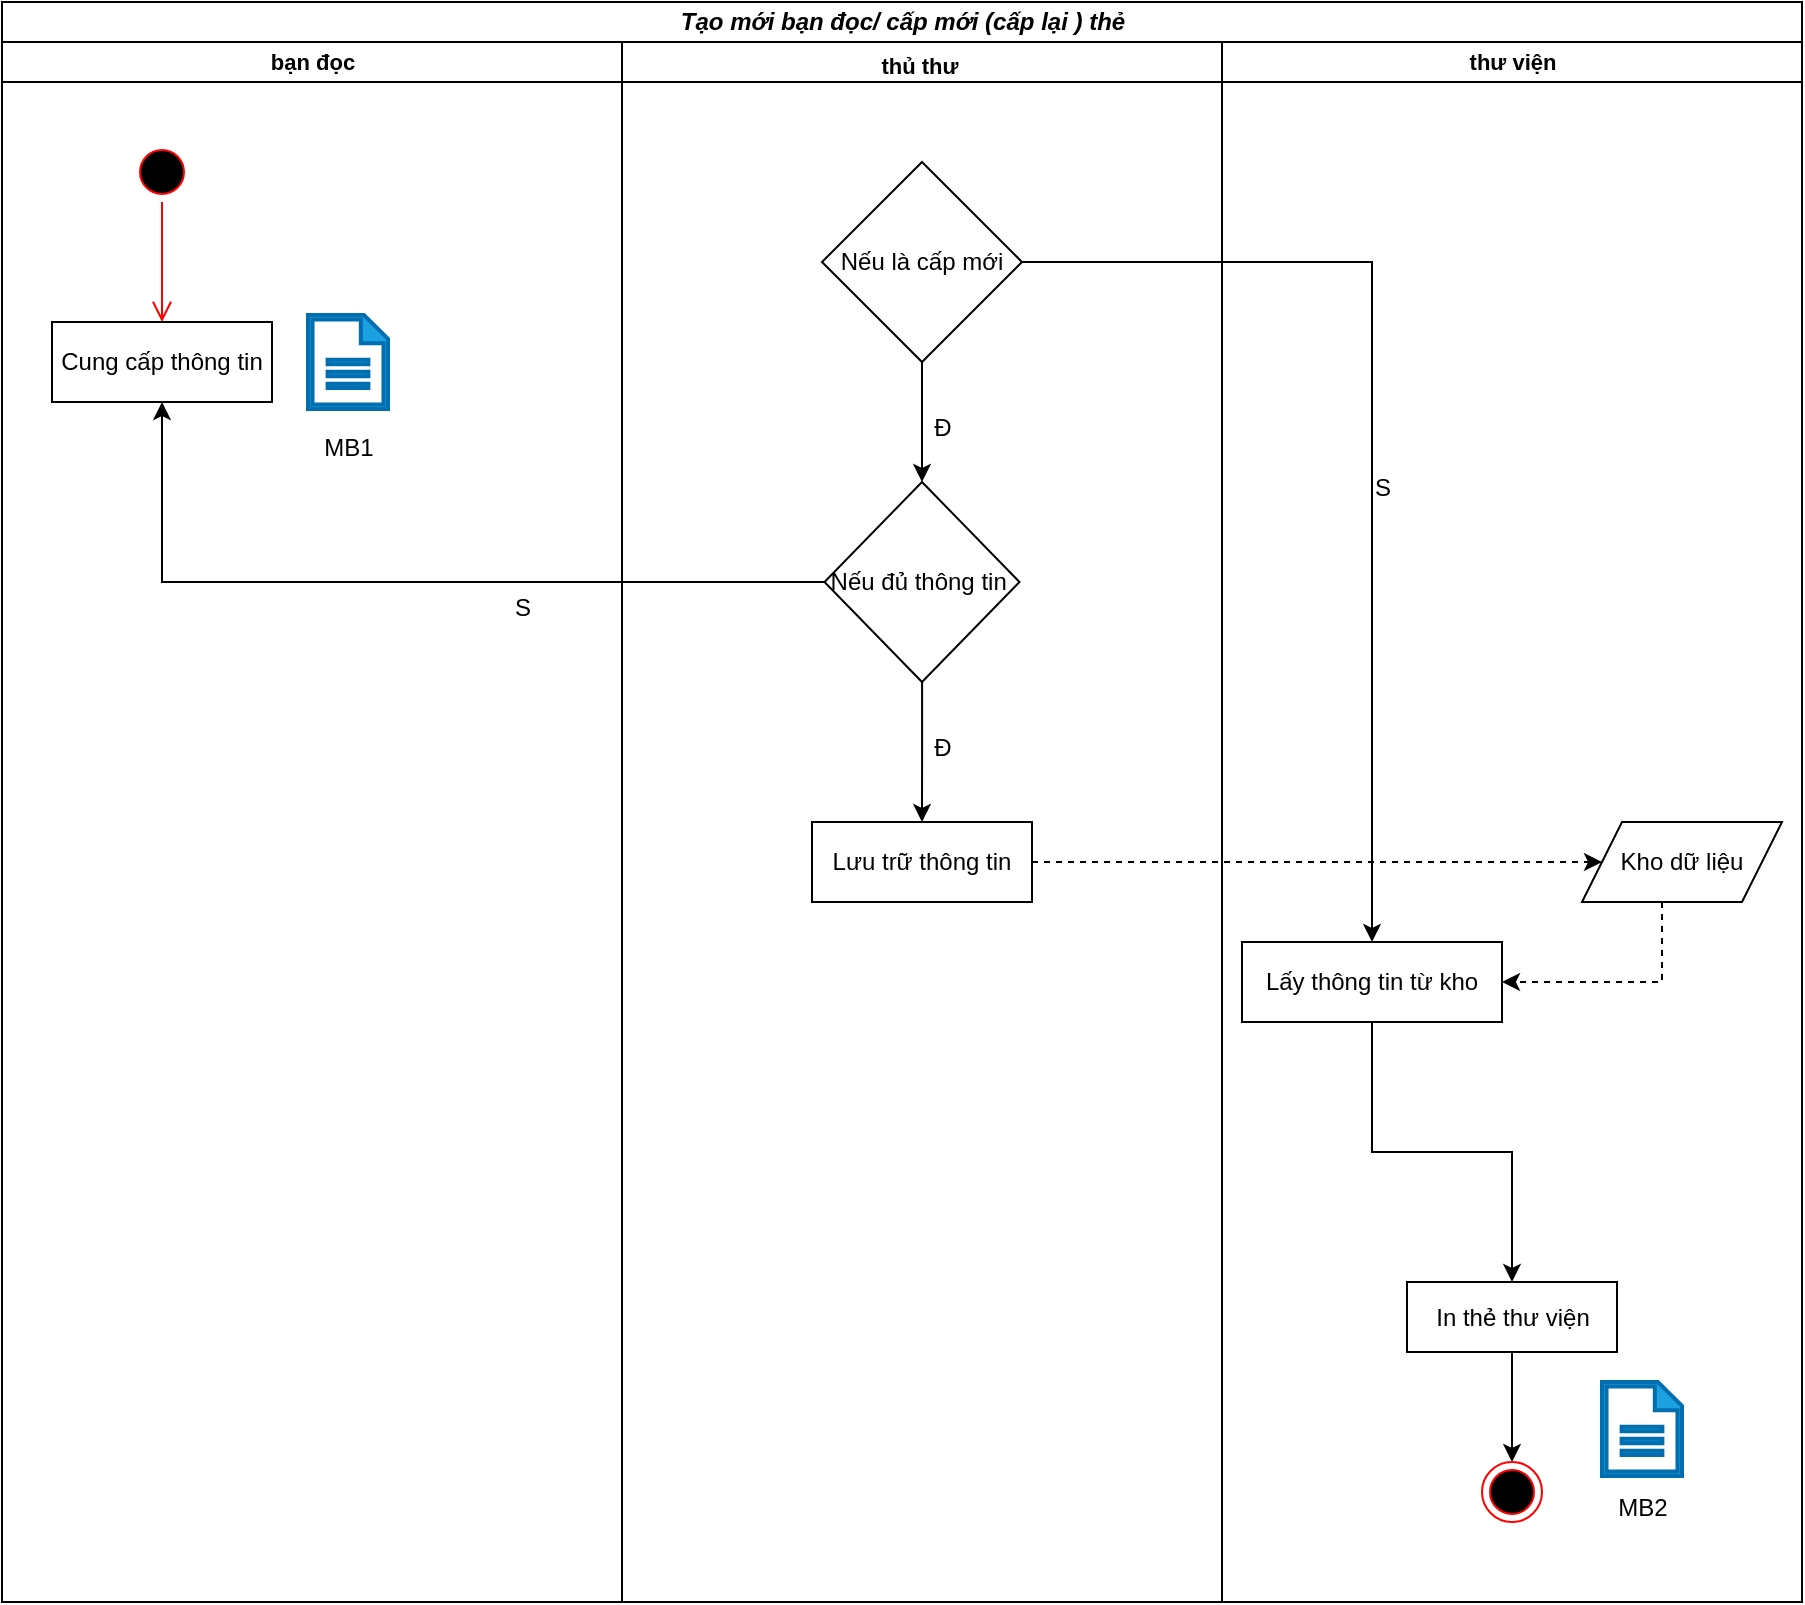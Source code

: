 <mxfile version="23.0.2" type="device" pages="11">
  <diagram id="prtHgNgQTEPvFCAcTncT" name="Tạo mới bạn đọc/ cấp mới (cấp lại ) thẻ">
    <mxGraphModel dx="794" dy="1688" grid="1" gridSize="10" guides="1" tooltips="1" connect="1" arrows="1" fold="1" page="1" pageScale="1" pageWidth="827" pageHeight="1169" math="0" shadow="0">
      <root>
        <mxCell id="0" />
        <mxCell id="1" parent="0" />
        <mxCell id="OpN5ydYzZsQWf7iOYWWM-1" value="&lt;b&gt;&lt;i&gt;Tạo mới bạn đọc/ cấp mới (cấp lại ) thẻ&lt;/i&gt;&lt;/b&gt;" style="swimlane;childLayout=stackLayout;resizeParent=1;resizeParentMax=0;startSize=20;html=1;" parent="1" vertex="1">
          <mxGeometry x="220" y="-40" width="900" height="800" as="geometry" />
        </mxCell>
        <mxCell id="OpN5ydYzZsQWf7iOYWWM-2" value="&lt;font style=&quot;font-size: 11px;&quot;&gt;&lt;b&gt;bạn đọc&lt;/b&gt;&lt;br&gt;&lt;/font&gt;&lt;span style=&quot;font-size:13.0pt;&lt;br/&gt;line-height:130%;font-family:&amp;quot;Times New Roman&amp;quot;,serif;mso-fareast-font-family:&lt;br/&gt;Calibri;mso-ansi-language:VI;mso-fareast-language:EN-US;mso-bidi-language:AR-SA;&lt;br/&gt;mso-bidi-font-weight:bold&quot; lang=&quot;VI&quot;&gt;&lt;/span&gt;" style="swimlane;startSize=20;html=1;" parent="OpN5ydYzZsQWf7iOYWWM-1" vertex="1">
          <mxGeometry y="20" width="310" height="780" as="geometry" />
        </mxCell>
        <mxCell id="Uuk0ZNkWMfpnCxpP_oM1-1" value="" style="ellipse;html=1;shape=startState;fillColor=#000000;strokeColor=#ff0000;" parent="OpN5ydYzZsQWf7iOYWWM-2" vertex="1">
          <mxGeometry x="65" y="50" width="30" height="30" as="geometry" />
        </mxCell>
        <mxCell id="Uuk0ZNkWMfpnCxpP_oM1-2" value="" style="edgeStyle=orthogonalEdgeStyle;html=1;verticalAlign=bottom;endArrow=open;endSize=8;strokeColor=#ff0000;rounded=0;" parent="OpN5ydYzZsQWf7iOYWWM-2" source="Uuk0ZNkWMfpnCxpP_oM1-1" edge="1">
          <mxGeometry relative="1" as="geometry">
            <mxPoint x="80" y="140" as="targetPoint" />
          </mxGeometry>
        </mxCell>
        <mxCell id="p3FhZg0yLnaV5w6cmbPQ-1" value="Cung cấp thông tin" style="rounded=0;whiteSpace=wrap;html=1;" parent="OpN5ydYzZsQWf7iOYWWM-2" vertex="1">
          <mxGeometry x="25" y="140" width="110" height="40" as="geometry" />
        </mxCell>
        <mxCell id="1WmpJDSRaRL1Tbg8WLOi-3" value="" style="sketch=0;pointerEvents=1;shadow=0;html=1;strokeColor=#006EAF;fillColor=#1ba1e2;labelPosition=center;verticalLabelPosition=bottom;verticalAlign=top;outlineConnect=0;align=center;shape=mxgraph.office.concepts.document;fontColor=#ffffff;strokeWidth=2;" parent="OpN5ydYzZsQWf7iOYWWM-2" vertex="1">
          <mxGeometry x="153" y="136.5" width="40" height="47" as="geometry" />
        </mxCell>
        <mxCell id="1WmpJDSRaRL1Tbg8WLOi-4" value="MB1" style="text;html=1;align=center;verticalAlign=middle;resizable=0;points=[];autosize=1;strokeColor=none;fillColor=none;" parent="OpN5ydYzZsQWf7iOYWWM-2" vertex="1">
          <mxGeometry x="148" y="188" width="50" height="30" as="geometry" />
        </mxCell>
        <mxCell id="OpN5ydYzZsQWf7iOYWWM-3" value="&lt;b&gt;&lt;font style=&quot;font-size: 11px;&quot;&gt;thủ thư&amp;nbsp;&lt;/font&gt;&lt;/b&gt;&lt;span style=&quot;font-size:13.0pt;line-height:130%;&lt;br/&gt;font-family:&amp;quot;Times New Roman&amp;quot;,serif;mso-fareast-font-family:Calibri;mso-ansi-language:&lt;br/&gt;VI;mso-fareast-language:EN-US;mso-bidi-language:AR-SA;mso-bidi-font-weight:&lt;br/&gt;bold&quot; lang=&quot;VI&quot;&gt;&lt;/span&gt;" style="swimlane;startSize=20;html=1;" parent="OpN5ydYzZsQWf7iOYWWM-1" vertex="1">
          <mxGeometry x="310" y="20" width="300" height="780" as="geometry" />
        </mxCell>
        <mxCell id="MfAcmNcxyjw5AdAasF7_-9" style="edgeStyle=orthogonalEdgeStyle;rounded=0;orthogonalLoop=1;jettySize=auto;html=1;entryX=0.5;entryY=0;entryDx=0;entryDy=0;" parent="OpN5ydYzZsQWf7iOYWWM-3" source="UenX8nMBMd4PS-4NYp4--1" target="PuoBwuSJrZGJ8JHEj-9p-2" edge="1">
          <mxGeometry relative="1" as="geometry" />
        </mxCell>
        <mxCell id="UenX8nMBMd4PS-4NYp4--1" value="Nếu là cấp mới" style="rhombus;whiteSpace=wrap;html=1;" parent="OpN5ydYzZsQWf7iOYWWM-3" vertex="1">
          <mxGeometry x="100" y="60" width="100" height="100" as="geometry" />
        </mxCell>
        <mxCell id="MfAcmNcxyjw5AdAasF7_-13" style="edgeStyle=orthogonalEdgeStyle;rounded=0;orthogonalLoop=1;jettySize=auto;html=1;entryX=0.5;entryY=0;entryDx=0;entryDy=0;" parent="OpN5ydYzZsQWf7iOYWWM-3" source="PuoBwuSJrZGJ8JHEj-9p-2" target="UenX8nMBMd4PS-4NYp4--2" edge="1">
          <mxGeometry relative="1" as="geometry" />
        </mxCell>
        <mxCell id="PuoBwuSJrZGJ8JHEj-9p-2" value="Nếu đủ thông tin&amp;nbsp;" style="rhombus;whiteSpace=wrap;html=1;" parent="OpN5ydYzZsQWf7iOYWWM-3" vertex="1">
          <mxGeometry x="101.25" y="220" width="97.5" height="100" as="geometry" />
        </mxCell>
        <mxCell id="UenX8nMBMd4PS-4NYp4--2" value="Lưu trữ thông tin" style="rounded=0;whiteSpace=wrap;html=1;" parent="OpN5ydYzZsQWf7iOYWWM-3" vertex="1">
          <mxGeometry x="95" y="390" width="110" height="40" as="geometry" />
        </mxCell>
        <mxCell id="OpN5ydYzZsQWf7iOYWWM-4" value="&lt;b&gt;&lt;font style=&quot;font-size: 11px;&quot;&gt;thư viện&lt;/font&gt;&lt;/b&gt;" style="swimlane;startSize=20;html=1;" parent="OpN5ydYzZsQWf7iOYWWM-1" vertex="1">
          <mxGeometry x="610" y="20" width="290" height="780" as="geometry">
            <mxRectangle x="240" y="20" width="60" height="460" as="alternateBounds" />
          </mxGeometry>
        </mxCell>
        <mxCell id="MfAcmNcxyjw5AdAasF7_-3" style="edgeStyle=orthogonalEdgeStyle;rounded=0;orthogonalLoop=1;jettySize=auto;html=1;entryX=0.5;entryY=0;entryDx=0;entryDy=0;" parent="OpN5ydYzZsQWf7iOYWWM-4" source="UenX8nMBMd4PS-4NYp4--4" target="PuoBwuSJrZGJ8JHEj-9p-1" edge="1">
          <mxGeometry relative="1" as="geometry" />
        </mxCell>
        <mxCell id="UenX8nMBMd4PS-4NYp4--4" value="In thẻ thư viện" style="rounded=0;whiteSpace=wrap;html=1;" parent="OpN5ydYzZsQWf7iOYWWM-4" vertex="1">
          <mxGeometry x="92.5" y="620" width="105" height="35" as="geometry" />
        </mxCell>
        <mxCell id="PuoBwuSJrZGJ8JHEj-9p-1" value="" style="ellipse;html=1;shape=endState;fillColor=#000000;strokeColor=#ff0000;" parent="OpN5ydYzZsQWf7iOYWWM-4" vertex="1">
          <mxGeometry x="130" y="710" width="30" height="30" as="geometry" />
        </mxCell>
        <mxCell id="MfAcmNcxyjw5AdAasF7_-1" value="Kho dữ liệu" style="shape=parallelogram;perimeter=parallelogramPerimeter;whiteSpace=wrap;html=1;fixedSize=1;" parent="OpN5ydYzZsQWf7iOYWWM-4" vertex="1">
          <mxGeometry x="180" y="390" width="100" height="40" as="geometry" />
        </mxCell>
        <mxCell id="MfAcmNcxyjw5AdAasF7_-6" style="edgeStyle=orthogonalEdgeStyle;rounded=0;orthogonalLoop=1;jettySize=auto;html=1;entryX=1;entryY=0.5;entryDx=0;entryDy=0;dashed=1;" parent="OpN5ydYzZsQWf7iOYWWM-4" source="MfAcmNcxyjw5AdAasF7_-1" target="UenX8nMBMd4PS-4NYp4--3" edge="1">
          <mxGeometry relative="1" as="geometry">
            <Array as="points">
              <mxPoint x="220" y="470" />
            </Array>
          </mxGeometry>
        </mxCell>
        <mxCell id="MfAcmNcxyjw5AdAasF7_-8" style="edgeStyle=orthogonalEdgeStyle;rounded=0;orthogonalLoop=1;jettySize=auto;html=1;entryX=0.5;entryY=0;entryDx=0;entryDy=0;" parent="OpN5ydYzZsQWf7iOYWWM-4" source="UenX8nMBMd4PS-4NYp4--3" target="UenX8nMBMd4PS-4NYp4--4" edge="1">
          <mxGeometry relative="1" as="geometry" />
        </mxCell>
        <mxCell id="UenX8nMBMd4PS-4NYp4--3" value="Lấy thông tin từ kho" style="rounded=0;whiteSpace=wrap;html=1;" parent="OpN5ydYzZsQWf7iOYWWM-4" vertex="1">
          <mxGeometry x="10" y="450" width="130" height="40" as="geometry" />
        </mxCell>
        <mxCell id="1WmpJDSRaRL1Tbg8WLOi-1" value="" style="sketch=0;pointerEvents=1;shadow=0;html=1;strokeColor=#006EAF;fillColor=#1ba1e2;labelPosition=center;verticalLabelPosition=bottom;verticalAlign=top;outlineConnect=0;align=center;shape=mxgraph.office.concepts.document;fontColor=#ffffff;strokeWidth=2;" parent="OpN5ydYzZsQWf7iOYWWM-4" vertex="1">
          <mxGeometry x="190" y="670" width="40" height="47" as="geometry" />
        </mxCell>
        <mxCell id="MfAcmNcxyjw5AdAasF7_-5" style="edgeStyle=orthogonalEdgeStyle;rounded=0;orthogonalLoop=1;jettySize=auto;html=1;exitX=1;exitY=0.5;exitDx=0;exitDy=0;entryX=0;entryY=0.5;entryDx=0;entryDy=0;dashed=1;" parent="OpN5ydYzZsQWf7iOYWWM-1" source="UenX8nMBMd4PS-4NYp4--2" target="MfAcmNcxyjw5AdAasF7_-1" edge="1">
          <mxGeometry relative="1" as="geometry" />
        </mxCell>
        <mxCell id="MfAcmNcxyjw5AdAasF7_-11" style="edgeStyle=orthogonalEdgeStyle;rounded=0;orthogonalLoop=1;jettySize=auto;html=1;entryX=0.5;entryY=0;entryDx=0;entryDy=0;" parent="OpN5ydYzZsQWf7iOYWWM-1" source="UenX8nMBMd4PS-4NYp4--1" target="UenX8nMBMd4PS-4NYp4--3" edge="1">
          <mxGeometry relative="1" as="geometry" />
        </mxCell>
        <mxCell id="MfAcmNcxyjw5AdAasF7_-15" style="edgeStyle=orthogonalEdgeStyle;rounded=0;orthogonalLoop=1;jettySize=auto;html=1;entryX=0.5;entryY=1;entryDx=0;entryDy=0;" parent="OpN5ydYzZsQWf7iOYWWM-1" source="PuoBwuSJrZGJ8JHEj-9p-2" target="p3FhZg0yLnaV5w6cmbPQ-1" edge="1">
          <mxGeometry relative="1" as="geometry" />
        </mxCell>
        <mxCell id="MfAcmNcxyjw5AdAasF7_-10" value="Đ" style="text;html=1;align=center;verticalAlign=middle;resizable=0;points=[];autosize=1;strokeColor=none;fillColor=none;" parent="1" vertex="1">
          <mxGeometry x="675" y="158" width="30" height="30" as="geometry" />
        </mxCell>
        <mxCell id="MfAcmNcxyjw5AdAasF7_-12" value="S" style="text;html=1;align=center;verticalAlign=middle;resizable=0;points=[];autosize=1;strokeColor=none;fillColor=none;" parent="1" vertex="1">
          <mxGeometry x="895" y="188" width="30" height="30" as="geometry" />
        </mxCell>
        <mxCell id="MfAcmNcxyjw5AdAasF7_-14" value="Đ" style="text;html=1;align=center;verticalAlign=middle;resizable=0;points=[];autosize=1;strokeColor=none;fillColor=none;" parent="1" vertex="1">
          <mxGeometry x="675" y="318" width="30" height="30" as="geometry" />
        </mxCell>
        <mxCell id="MfAcmNcxyjw5AdAasF7_-16" value="S" style="text;html=1;align=center;verticalAlign=middle;resizable=0;points=[];autosize=1;strokeColor=none;fillColor=none;" parent="1" vertex="1">
          <mxGeometry x="465" y="248" width="30" height="30" as="geometry" />
        </mxCell>
        <mxCell id="1WmpJDSRaRL1Tbg8WLOi-2" value="MB2" style="text;html=1;align=center;verticalAlign=middle;resizable=0;points=[];autosize=1;strokeColor=none;fillColor=none;" parent="1" vertex="1">
          <mxGeometry x="1015" y="698" width="50" height="30" as="geometry" />
        </mxCell>
      </root>
    </mxGraphModel>
  </diagram>
  <diagram id="kOfcHW2-DYBIjlPXqBVh" name="Hủy bạn đọc">
    <mxGraphModel dx="794" dy="519" grid="1" gridSize="10" guides="1" tooltips="1" connect="1" arrows="1" fold="1" page="1" pageScale="1" pageWidth="1169" pageHeight="1654" math="0" shadow="0">
      <root>
        <mxCell id="0" />
        <mxCell id="1" parent="0" />
        <mxCell id="MgnSrewKLJgBKkQXWldg-1" value="&lt;b&gt;&lt;i&gt;Hủy bạn đọc&lt;/i&gt;&lt;/b&gt;" style="swimlane;childLayout=stackLayout;resizeParent=1;resizeParentMax=0;startSize=20;html=1;" parent="1" vertex="1">
          <mxGeometry x="30" y="157" width="1025" height="670" as="geometry" />
        </mxCell>
        <mxCell id="FpKcGfe3Vw-FPpAQRg-0-3" style="swimlane;startSize=20;html=1;" parent="MgnSrewKLJgBKkQXWldg-1" vertex="1">
          <mxGeometry y="20" width="215" height="650" as="geometry" />
        </mxCell>
        <mxCell id="aJkYGNWyKm5_T5f1KCqS-2" value="&lt;b&gt;quản lý&amp;nbsp;&lt;/b&gt;" style="swimlane;startSize=23;html=1;" parent="FpKcGfe3Vw-FPpAQRg-0-3" vertex="1">
          <mxGeometry x="2.5" width="210" height="650" as="geometry" />
        </mxCell>
        <mxCell id="aJkYGNWyKm5_T5f1KCqS-3" value="" style="ellipse;html=1;shape=startState;fillColor=#000000;strokeColor=#ff0000;" parent="aJkYGNWyKm5_T5f1KCqS-2" vertex="1">
          <mxGeometry x="150" y="93" width="30" height="30" as="geometry" />
        </mxCell>
        <mxCell id="aJkYGNWyKm5_T5f1KCqS-4" value="" style="edgeStyle=orthogonalEdgeStyle;html=1;verticalAlign=bottom;endArrow=open;endSize=8;strokeColor=#ff0000;rounded=0;" parent="aJkYGNWyKm5_T5f1KCqS-2" source="aJkYGNWyKm5_T5f1KCqS-3" edge="1">
          <mxGeometry relative="1" as="geometry">
            <mxPoint x="165" y="183" as="targetPoint" />
          </mxGeometry>
        </mxCell>
        <mxCell id="FpKcGfe3Vw-FPpAQRg-0-12" style="edgeStyle=orthogonalEdgeStyle;rounded=0;orthogonalLoop=1;jettySize=auto;html=1;" parent="aJkYGNWyKm5_T5f1KCqS-2" source="aJkYGNWyKm5_T5f1KCqS-5" edge="1">
          <mxGeometry relative="1" as="geometry">
            <mxPoint x="497.5" y="183" as="targetPoint" />
          </mxGeometry>
        </mxCell>
        <mxCell id="aJkYGNWyKm5_T5f1KCqS-5" value="Yêu cầu hủy bạn đọc" style="rounded=0;whiteSpace=wrap;html=1;" parent="aJkYGNWyKm5_T5f1KCqS-2" vertex="1">
          <mxGeometry x="120" y="193" width="80" height="40" as="geometry" />
        </mxCell>
        <mxCell id="aJkYGNWyKm5_T5f1KCqS-6" value="Yêu cầu hoàn trả nợ" style="rounded=0;whiteSpace=wrap;html=1;" parent="aJkYGNWyKm5_T5f1KCqS-2" vertex="1">
          <mxGeometry x="120" y="363" width="80" height="40" as="geometry" />
        </mxCell>
        <mxCell id="FpKcGfe3Vw-FPpAQRg-0-2" style="swimlane;startSize=20;html=1;" parent="MgnSrewKLJgBKkQXWldg-1" vertex="1">
          <mxGeometry x="215" y="20" width="200" height="650" as="geometry">
            <mxRectangle x="200" y="20" width="50" height="640" as="alternateBounds" />
          </mxGeometry>
        </mxCell>
        <mxCell id="MgnSrewKLJgBKkQXWldg-2" value="&lt;b&gt;bạn đọc&amp;nbsp;&lt;/b&gt;" style="swimlane;startSize=20;html=1;" parent="FpKcGfe3Vw-FPpAQRg-0-2" vertex="1">
          <mxGeometry width="200" height="650" as="geometry" />
        </mxCell>
        <mxCell id="VdeJtO1A9hyu_w60KJxE-2" value="" style="edgeStyle=orthogonalEdgeStyle;html=1;verticalAlign=bottom;endArrow=open;endSize=8;strokeColor=#ff0000;rounded=0;" parent="MgnSrewKLJgBKkQXWldg-2" source="VdeJtO1A9hyu_w60KJxE-1" edge="1">
          <mxGeometry relative="1" as="geometry">
            <mxPoint x="45" y="130" as="targetPoint" />
          </mxGeometry>
        </mxCell>
        <mxCell id="VdeJtO1A9hyu_w60KJxE-1" value="" style="ellipse;html=1;shape=startState;fillColor=#000000;strokeColor=#ff0000;" parent="MgnSrewKLJgBKkQXWldg-2" vertex="1">
          <mxGeometry x="30" y="40" width="30" height="30" as="geometry" />
        </mxCell>
        <mxCell id="aGn29aGWor6C03lD7828-1" value="Yêu cầu hủy bạn đọc" style="rounded=0;whiteSpace=wrap;html=1;" parent="MgnSrewKLJgBKkQXWldg-2" vertex="1">
          <mxGeometry x="10" y="140" width="90" height="40" as="geometry" />
        </mxCell>
        <mxCell id="FpKcGfe3Vw-FPpAQRg-0-10" value="&amp;nbsp;Hoàn trả nợ" style="rounded=0;whiteSpace=wrap;html=1;" parent="MgnSrewKLJgBKkQXWldg-2" vertex="1">
          <mxGeometry x="10" y="293" width="80" height="40" as="geometry" />
        </mxCell>
        <mxCell id="MgnSrewKLJgBKkQXWldg-3" value="&lt;b&gt;thủ thư&amp;nbsp;&lt;/b&gt;" style="swimlane;startSize=20;html=1;" parent="MgnSrewKLJgBKkQXWldg-1" vertex="1">
          <mxGeometry x="415" y="20" width="200" height="650" as="geometry" />
        </mxCell>
        <mxCell id="aGn29aGWor6C03lD7828-4" value="Tiếp nhận yêu cầu&amp;nbsp;" style="rounded=0;whiteSpace=wrap;html=1;" parent="MgnSrewKLJgBKkQXWldg-3" vertex="1">
          <mxGeometry x="40" y="140" width="90" height="40" as="geometry" />
        </mxCell>
        <mxCell id="MgnSrewKLJgBKkQXWldg-4" value="&lt;b&gt;kho (BP2+3)&lt;/b&gt;" style="swimlane;startSize=20;html=1;" parent="MgnSrewKLJgBKkQXWldg-1" vertex="1">
          <mxGeometry x="615" y="20" width="200" height="650" as="geometry" />
        </mxCell>
        <mxCell id="ITGu8-TucdC6kjanNqV7-1" value="Kiểm tra các khoảng nợ" style="rhombus;whiteSpace=wrap;html=1;" parent="MgnSrewKLJgBKkQXWldg-4" vertex="1">
          <mxGeometry x="55" y="223" width="80" height="80" as="geometry" />
        </mxCell>
        <mxCell id="MgnSrewKLJgBKkQXWldg-5" value="&lt;b&gt;thư viện&lt;/b&gt;" style="swimlane;startSize=20;html=1;" parent="MgnSrewKLJgBKkQXWldg-1" vertex="1">
          <mxGeometry x="815" y="20" width="210" height="650" as="geometry" />
        </mxCell>
        <mxCell id="aJkYGNWyKm5_T5f1KCqS-1" value="Kho dữ liệu" style="shape=parallelogram;perimeter=parallelogramPerimeter;whiteSpace=wrap;html=1;fixedSize=1;" parent="MgnSrewKLJgBKkQXWldg-5" vertex="1">
          <mxGeometry x="110" y="350" width="100" height="40" as="geometry" />
        </mxCell>
        <mxCell id="FFEq_vgZklLYL-Ca92dq-1" value="" style="ellipse;html=1;shape=endState;fillColor=#000000;strokeColor=#ff0000;" parent="MgnSrewKLJgBKkQXWldg-5" vertex="1">
          <mxGeometry x="35" y="573" width="30" height="30" as="geometry" />
        </mxCell>
        <mxCell id="FpKcGfe3Vw-FPpAQRg-0-22" style="edgeStyle=orthogonalEdgeStyle;rounded=0;orthogonalLoop=1;jettySize=auto;html=1;entryX=0.5;entryY=1;entryDx=0;entryDy=0;dashed=1;" parent="MgnSrewKLJgBKkQXWldg-5" source="ZlZS7fhHt-G3_UJHemEx-1" target="aJkYGNWyKm5_T5f1KCqS-1" edge="1">
          <mxGeometry relative="1" as="geometry" />
        </mxCell>
        <mxCell id="FpKcGfe3Vw-FPpAQRg-0-23" style="edgeStyle=orthogonalEdgeStyle;rounded=0;orthogonalLoop=1;jettySize=auto;html=1;entryX=0.5;entryY=0;entryDx=0;entryDy=0;" parent="MgnSrewKLJgBKkQXWldg-5" source="ZlZS7fhHt-G3_UJHemEx-1" target="FFEq_vgZklLYL-Ca92dq-1" edge="1">
          <mxGeometry relative="1" as="geometry" />
        </mxCell>
        <mxCell id="ZlZS7fhHt-G3_UJHemEx-1" value="Hủy thẻ thư viện" style="rounded=0;whiteSpace=wrap;html=1;" parent="MgnSrewKLJgBKkQXWldg-5" vertex="1">
          <mxGeometry x="10" y="460" width="80" height="40" as="geometry" />
        </mxCell>
        <mxCell id="FpKcGfe3Vw-FPpAQRg-0-18" value="Đ" style="text;html=1;align=center;verticalAlign=middle;resizable=0;points=[];autosize=1;strokeColor=none;fillColor=none;" parent="MgnSrewKLJgBKkQXWldg-5" vertex="1">
          <mxGeometry x="10" y="231" width="30" height="30" as="geometry" />
        </mxCell>
        <mxCell id="FpKcGfe3Vw-FPpAQRg-0-11" style="edgeStyle=orthogonalEdgeStyle;rounded=0;orthogonalLoop=1;jettySize=auto;html=1;entryX=0;entryY=0.5;entryDx=0;entryDy=0;" parent="MgnSrewKLJgBKkQXWldg-1" source="aGn29aGWor6C03lD7828-1" target="aGn29aGWor6C03lD7828-4" edge="1">
          <mxGeometry relative="1" as="geometry" />
        </mxCell>
        <mxCell id="FpKcGfe3Vw-FPpAQRg-0-13" style="edgeStyle=orthogonalEdgeStyle;rounded=0;orthogonalLoop=1;jettySize=auto;html=1;entryX=0.5;entryY=0;entryDx=0;entryDy=0;" parent="MgnSrewKLJgBKkQXWldg-1" source="aGn29aGWor6C03lD7828-4" target="ITGu8-TucdC6kjanNqV7-1" edge="1">
          <mxGeometry relative="1" as="geometry" />
        </mxCell>
        <mxCell id="FpKcGfe3Vw-FPpAQRg-0-14" style="edgeStyle=orthogonalEdgeStyle;rounded=0;orthogonalLoop=1;jettySize=auto;html=1;entryX=0.5;entryY=0;entryDx=0;entryDy=0;" parent="MgnSrewKLJgBKkQXWldg-1" source="ITGu8-TucdC6kjanNqV7-1" target="ZlZS7fhHt-G3_UJHemEx-1" edge="1">
          <mxGeometry relative="1" as="geometry" />
        </mxCell>
        <mxCell id="FpKcGfe3Vw-FPpAQRg-0-15" style="edgeStyle=orthogonalEdgeStyle;rounded=0;orthogonalLoop=1;jettySize=auto;html=1;entryX=1;entryY=0.5;entryDx=0;entryDy=0;" parent="MgnSrewKLJgBKkQXWldg-1" source="ITGu8-TucdC6kjanNqV7-1" target="aJkYGNWyKm5_T5f1KCqS-6" edge="1">
          <mxGeometry relative="1" as="geometry">
            <Array as="points">
              <mxPoint x="710" y="403" />
            </Array>
          </mxGeometry>
        </mxCell>
        <mxCell id="FpKcGfe3Vw-FPpAQRg-0-16" style="edgeStyle=orthogonalEdgeStyle;rounded=0;orthogonalLoop=1;jettySize=auto;html=1;entryX=0;entryY=0.5;entryDx=0;entryDy=0;" parent="MgnSrewKLJgBKkQXWldg-1" source="aJkYGNWyKm5_T5f1KCqS-6" target="FpKcGfe3Vw-FPpAQRg-0-10" edge="1">
          <mxGeometry relative="1" as="geometry">
            <Array as="points">
              <mxPoint x="162" y="333" />
            </Array>
          </mxGeometry>
        </mxCell>
        <mxCell id="FpKcGfe3Vw-FPpAQRg-0-17" style="edgeStyle=orthogonalEdgeStyle;rounded=0;orthogonalLoop=1;jettySize=auto;html=1;entryX=0;entryY=0.5;entryDx=0;entryDy=0;" parent="MgnSrewKLJgBKkQXWldg-1" source="FpKcGfe3Vw-FPpAQRg-0-10" target="ITGu8-TucdC6kjanNqV7-1" edge="1">
          <mxGeometry relative="1" as="geometry" />
        </mxCell>
        <mxCell id="FpKcGfe3Vw-FPpAQRg-0-19" value="S" style="text;html=1;align=center;verticalAlign=middle;resizable=0;points=[];autosize=1;strokeColor=none;fillColor=none;" parent="1" vertex="1">
          <mxGeometry x="735" y="498" width="30" height="30" as="geometry" />
        </mxCell>
      </root>
    </mxGraphModel>
  </diagram>
  <diagram id="7Cy2zqaQnhDpPAoiE62w" name="Cho mượn sách">
    <mxGraphModel dx="794" dy="519" grid="1" gridSize="10" guides="1" tooltips="1" connect="1" arrows="1" fold="1" page="1" pageScale="1" pageWidth="1169" pageHeight="1654" math="0" shadow="0">
      <root>
        <mxCell id="0" />
        <mxCell id="1" parent="0" />
        <mxCell id="vxXTVpgAIJTQ9aPeM-4m-1" value="&lt;b&gt;&lt;i&gt;Cho mượn sách&lt;/i&gt;&lt;/b&gt;" style="swimlane;childLayout=stackLayout;resizeParent=1;resizeParentMax=0;startSize=20;html=1;" parent="1" vertex="1">
          <mxGeometry x="230" y="30" width="660" height="680" as="geometry" />
        </mxCell>
        <mxCell id="vxXTVpgAIJTQ9aPeM-4m-2" value="&lt;b&gt;bạn đọc&amp;nbsp;&lt;/b&gt;" style="swimlane;startSize=20;html=1;" parent="vxXTVpgAIJTQ9aPeM-4m-1" vertex="1">
          <mxGeometry y="20" width="220" height="660" as="geometry" />
        </mxCell>
        <mxCell id="PZH90tFa1FvTuUa4xCPq-1" value="Cung cấp thông tin" style="rounded=0;whiteSpace=wrap;html=1;" parent="vxXTVpgAIJTQ9aPeM-4m-2" vertex="1">
          <mxGeometry y="140" width="110" height="40" as="geometry" />
        </mxCell>
        <mxCell id="TNyPSeuuau3m4eNh1Yvl-1" value="" style="sketch=0;pointerEvents=1;shadow=0;html=1;strokeColor=#006EAF;fillColor=#1ba1e2;labelPosition=center;verticalLabelPosition=bottom;verticalAlign=top;outlineConnect=0;align=center;shape=mxgraph.office.concepts.document;fontColor=#ffffff;strokeWidth=2;" parent="vxXTVpgAIJTQ9aPeM-4m-2" vertex="1">
          <mxGeometry x="80" y="80" width="40" height="47" as="geometry" />
        </mxCell>
        <mxCell id="TNyPSeuuau3m4eNh1Yvl-3" value="MB2" style="text;html=1;align=center;verticalAlign=middle;resizable=0;points=[];autosize=1;strokeColor=none;fillColor=none;" parent="vxXTVpgAIJTQ9aPeM-4m-2" vertex="1">
          <mxGeometry x="110" y="97" width="50" height="30" as="geometry" />
        </mxCell>
        <mxCell id="vxXTVpgAIJTQ9aPeM-4m-3" value="&lt;b&gt;thủ thư&amp;nbsp;&lt;/b&gt;" style="swimlane;startSize=20;html=1;" parent="vxXTVpgAIJTQ9aPeM-4m-1" vertex="1">
          <mxGeometry x="220" y="20" width="220" height="660" as="geometry" />
        </mxCell>
        <mxCell id="DyzgrDIfU1l7qerVMZYW-12" style="edgeStyle=orthogonalEdgeStyle;rounded=0;orthogonalLoop=1;jettySize=auto;html=1;entryX=0.5;entryY=0;entryDx=0;entryDy=0;" parent="vxXTVpgAIJTQ9aPeM-4m-3" source="EkFm7pVBbJczpdYgW8Wn-1" target="DyzgrDIfU1l7qerVMZYW-2" edge="1">
          <mxGeometry relative="1" as="geometry" />
        </mxCell>
        <mxCell id="EkFm7pVBbJczpdYgW8Wn-1" value="Số lượng mượn chưa tối đa &amp;amp; không có bị phạt" style="rhombus;whiteSpace=wrap;html=1;" parent="vxXTVpgAIJTQ9aPeM-4m-3" vertex="1">
          <mxGeometry x="60" y="110" width="100" height="100" as="geometry" />
        </mxCell>
        <mxCell id="DyzgrDIfU1l7qerVMZYW-2" value="Yêu cầu điều chỉnh" style="rounded=0;whiteSpace=wrap;html=1;" parent="vxXTVpgAIJTQ9aPeM-4m-3" vertex="1">
          <mxGeometry x="50" y="320" width="120" height="40" as="geometry" />
        </mxCell>
        <mxCell id="DyzgrDIfU1l7qerVMZYW-17" style="edgeStyle=orthogonalEdgeStyle;rounded=0;orthogonalLoop=1;jettySize=auto;html=1;" parent="vxXTVpgAIJTQ9aPeM-4m-3" source="DyzgrDIfU1l7qerVMZYW-3" edge="1">
          <mxGeometry relative="1" as="geometry">
            <mxPoint x="110" y="570" as="targetPoint" />
          </mxGeometry>
        </mxCell>
        <mxCell id="DyzgrDIfU1l7qerVMZYW-3" value="Lưu thông tin&amp;nbsp;" style="rounded=0;whiteSpace=wrap;html=1;" parent="vxXTVpgAIJTQ9aPeM-4m-3" vertex="1">
          <mxGeometry x="60" y="470" width="100" height="40" as="geometry" />
        </mxCell>
        <mxCell id="DyzgrDIfU1l7qerVMZYW-1" value="" style="ellipse;html=1;shape=endState;fillColor=#000000;strokeColor=#ff0000;" parent="vxXTVpgAIJTQ9aPeM-4m-3" vertex="1">
          <mxGeometry x="95" y="570" width="30" height="30" as="geometry" />
        </mxCell>
        <mxCell id="DyzgrDIfU1l7qerVMZYW-16" value="S" style="text;html=1;align=center;verticalAlign=middle;resizable=0;points=[];autosize=1;strokeColor=none;fillColor=none;" parent="vxXTVpgAIJTQ9aPeM-4m-3" vertex="1">
          <mxGeometry x="190" y="315" width="30" height="30" as="geometry" />
        </mxCell>
        <mxCell id="TNyPSeuuau3m4eNh1Yvl-2" value="" style="sketch=0;pointerEvents=1;shadow=0;html=1;strokeColor=#006EAF;fillColor=#1ba1e2;labelPosition=center;verticalLabelPosition=bottom;verticalAlign=top;outlineConnect=0;align=center;shape=mxgraph.office.concepts.document;fontColor=#ffffff;strokeWidth=2;" parent="vxXTVpgAIJTQ9aPeM-4m-3" vertex="1">
          <mxGeometry x="150" y="523" width="40" height="47" as="geometry" />
        </mxCell>
        <mxCell id="vxXTVpgAIJTQ9aPeM-4m-4" value="&lt;b&gt;kho sách không mật&amp;nbsp;&lt;/b&gt;" style="swimlane;startSize=20;html=1;" parent="vxXTVpgAIJTQ9aPeM-4m-1" vertex="1">
          <mxGeometry x="440" y="20" width="220" height="660" as="geometry" />
        </mxCell>
        <mxCell id="DyzgrDIfU1l7qerVMZYW-7" style="edgeStyle=orthogonalEdgeStyle;rounded=0;orthogonalLoop=1;jettySize=auto;html=1;entryX=0.5;entryY=0;entryDx=0;entryDy=0;" parent="vxXTVpgAIJTQ9aPeM-4m-4" source="EkFm7pVBbJczpdYgW8Wn-2" target="HpoBdUmIsFwANbxYX-_4-4" edge="1">
          <mxGeometry relative="1" as="geometry" />
        </mxCell>
        <mxCell id="EkFm7pVBbJczpdYgW8Wn-2" value="Tìm kiếm sách" style="rounded=0;whiteSpace=wrap;html=1;" parent="vxXTVpgAIJTQ9aPeM-4m-4" vertex="1">
          <mxGeometry x="15" y="140" width="110" height="40" as="geometry" />
        </mxCell>
        <mxCell id="DyzgrDIfU1l7qerVMZYW-8" style="edgeStyle=orthogonalEdgeStyle;rounded=0;orthogonalLoop=1;jettySize=auto;html=1;entryX=0.5;entryY=0;entryDx=0;entryDy=0;" parent="vxXTVpgAIJTQ9aPeM-4m-4" source="HpoBdUmIsFwANbxYX-_4-4" target="HpoBdUmIsFwANbxYX-_4-5" edge="1">
          <mxGeometry relative="1" as="geometry" />
        </mxCell>
        <mxCell id="HpoBdUmIsFwANbxYX-_4-4" value="Đúng, đủ sách" style="rhombus;whiteSpace=wrap;html=1;" parent="vxXTVpgAIJTQ9aPeM-4m-4" vertex="1">
          <mxGeometry x="30" y="300" width="80" height="80" as="geometry" />
        </mxCell>
        <mxCell id="HpoBdUmIsFwANbxYX-_4-5" value="Cho mượn" style="rounded=0;whiteSpace=wrap;html=1;" parent="vxXTVpgAIJTQ9aPeM-4m-4" vertex="1">
          <mxGeometry x="20" y="470" width="100" height="40" as="geometry" />
        </mxCell>
        <mxCell id="DyzgrDIfU1l7qerVMZYW-6" style="edgeStyle=orthogonalEdgeStyle;rounded=0;orthogonalLoop=1;jettySize=auto;html=1;entryX=1;entryY=0.5;entryDx=0;entryDy=0;dashed=1;" parent="vxXTVpgAIJTQ9aPeM-4m-4" source="HpoBdUmIsFwANbxYX-_4-1" target="EkFm7pVBbJczpdYgW8Wn-2" edge="1">
          <mxGeometry relative="1" as="geometry" />
        </mxCell>
        <mxCell id="HpoBdUmIsFwANbxYX-_4-1" value="Kho dữ liệu" style="shape=parallelogram;perimeter=parallelogramPerimeter;whiteSpace=wrap;html=1;fixedSize=1;" parent="vxXTVpgAIJTQ9aPeM-4m-4" vertex="1">
          <mxGeometry x="110" y="40" width="100" height="40" as="geometry" />
        </mxCell>
        <mxCell id="DyzgrDIfU1l7qerVMZYW-4" style="edgeStyle=orthogonalEdgeStyle;rounded=0;orthogonalLoop=1;jettySize=auto;html=1;entryX=0;entryY=0.5;entryDx=0;entryDy=0;" parent="vxXTVpgAIJTQ9aPeM-4m-1" source="PZH90tFa1FvTuUa4xCPq-1" target="EkFm7pVBbJczpdYgW8Wn-1" edge="1">
          <mxGeometry relative="1" as="geometry" />
        </mxCell>
        <mxCell id="DyzgrDIfU1l7qerVMZYW-5" style="edgeStyle=orthogonalEdgeStyle;rounded=0;orthogonalLoop=1;jettySize=auto;html=1;exitX=1;exitY=0.5;exitDx=0;exitDy=0;entryX=0;entryY=0.5;entryDx=0;entryDy=0;" parent="vxXTVpgAIJTQ9aPeM-4m-1" source="EkFm7pVBbJczpdYgW8Wn-1" target="EkFm7pVBbJczpdYgW8Wn-2" edge="1">
          <mxGeometry relative="1" as="geometry" />
        </mxCell>
        <mxCell id="DyzgrDIfU1l7qerVMZYW-9" style="edgeStyle=orthogonalEdgeStyle;rounded=0;orthogonalLoop=1;jettySize=auto;html=1;entryX=1;entryY=0.5;entryDx=0;entryDy=0;" parent="vxXTVpgAIJTQ9aPeM-4m-1" source="HpoBdUmIsFwANbxYX-_4-5" target="DyzgrDIfU1l7qerVMZYW-3" edge="1">
          <mxGeometry relative="1" as="geometry" />
        </mxCell>
        <mxCell id="DyzgrDIfU1l7qerVMZYW-10" style="edgeStyle=orthogonalEdgeStyle;rounded=0;orthogonalLoop=1;jettySize=auto;html=1;entryX=1;entryY=0.5;entryDx=0;entryDy=0;" parent="vxXTVpgAIJTQ9aPeM-4m-1" source="HpoBdUmIsFwANbxYX-_4-4" target="DyzgrDIfU1l7qerVMZYW-2" edge="1">
          <mxGeometry relative="1" as="geometry" />
        </mxCell>
        <mxCell id="DyzgrDIfU1l7qerVMZYW-11" style="edgeStyle=orthogonalEdgeStyle;rounded=0;orthogonalLoop=1;jettySize=auto;html=1;entryX=0.5;entryY=1;entryDx=0;entryDy=0;" parent="vxXTVpgAIJTQ9aPeM-4m-1" source="DyzgrDIfU1l7qerVMZYW-2" target="PZH90tFa1FvTuUa4xCPq-1" edge="1">
          <mxGeometry relative="1" as="geometry" />
        </mxCell>
        <mxCell id="PkXweLJbqM7wQdtDpw6M-1" value="" style="ellipse;html=1;shape=startState;fillColor=#000000;strokeColor=#ff0000;" parent="1" vertex="1">
          <mxGeometry x="270" y="100" width="30" height="30" as="geometry" />
        </mxCell>
        <mxCell id="PkXweLJbqM7wQdtDpw6M-2" value="" style="edgeStyle=orthogonalEdgeStyle;html=1;verticalAlign=bottom;endArrow=open;endSize=8;strokeColor=#ff0000;rounded=0;" parent="1" source="PkXweLJbqM7wQdtDpw6M-1" edge="1">
          <mxGeometry relative="1" as="geometry">
            <mxPoint x="285" y="190" as="targetPoint" />
          </mxGeometry>
        </mxCell>
        <mxCell id="DyzgrDIfU1l7qerVMZYW-13" value="Đ" style="text;html=1;align=center;verticalAlign=middle;resizable=0;points=[];autosize=1;strokeColor=none;fillColor=none;" parent="1" vertex="1">
          <mxGeometry x="635" y="178" width="30" height="30" as="geometry" />
        </mxCell>
        <mxCell id="DyzgrDIfU1l7qerVMZYW-14" value="S" style="text;html=1;align=center;verticalAlign=middle;resizable=0;points=[];autosize=1;strokeColor=none;fillColor=none;" parent="1" vertex="1">
          <mxGeometry x="555" y="288" width="30" height="30" as="geometry" />
        </mxCell>
        <mxCell id="DyzgrDIfU1l7qerVMZYW-15" value="Đ" style="text;html=1;align=center;verticalAlign=middle;resizable=0;points=[];autosize=1;strokeColor=none;fillColor=none;" parent="1" vertex="1">
          <mxGeometry x="735" y="448" width="30" height="30" as="geometry" />
        </mxCell>
        <mxCell id="TNyPSeuuau3m4eNh1Yvl-4" value="MB3" style="text;html=1;align=center;verticalAlign=middle;resizable=0;points=[];autosize=1;strokeColor=none;fillColor=none;" parent="1" vertex="1">
          <mxGeometry x="595" y="618" width="50" height="30" as="geometry" />
        </mxCell>
      </root>
    </mxGraphModel>
  </diagram>
  <diagram id="DzU20gw4RCyBUoM_cgwa" name="Cho mượn sách mật">
    <mxGraphModel dx="1134" dy="741" grid="1" gridSize="10" guides="1" tooltips="1" connect="1" arrows="1" fold="1" page="1" pageScale="1" pageWidth="1169" pageHeight="1654" math="0" shadow="0">
      <root>
        <mxCell id="0" />
        <mxCell id="1" parent="0" />
        <mxCell id="mZ-AfQqSCcV48QqJWbfC-1" value="&lt;b&gt;&lt;i&gt;Cho mượn sách mật&lt;/i&gt;&lt;/b&gt;" style="swimlane;childLayout=stackLayout;resizeParent=1;resizeParentMax=0;startSize=20;html=1;" parent="1" vertex="1">
          <mxGeometry x="90" y="30" width="740" height="720" as="geometry" />
        </mxCell>
        <mxCell id="mZ-AfQqSCcV48QqJWbfC-2" value="&lt;b&gt;Bạn đọc&amp;nbsp;&lt;/b&gt;" style="swimlane;startSize=20;html=1;" parent="mZ-AfQqSCcV48QqJWbfC-1" vertex="1">
          <mxGeometry y="20" width="250" height="700" as="geometry" />
        </mxCell>
        <mxCell id="IABlpVDtlsL9EZpyr1k_-1" value="" style="ellipse;html=1;shape=startState;fillColor=#000000;strokeColor=#ff0000;" parent="mZ-AfQqSCcV48QqJWbfC-2" vertex="1">
          <mxGeometry x="30" y="50" width="30" height="30" as="geometry" />
        </mxCell>
        <mxCell id="IABlpVDtlsL9EZpyr1k_-2" value="" style="edgeStyle=orthogonalEdgeStyle;html=1;verticalAlign=bottom;endArrow=open;endSize=8;strokeColor=#ff0000;rounded=0;" parent="mZ-AfQqSCcV48QqJWbfC-2" source="IABlpVDtlsL9EZpyr1k_-1" edge="1">
          <mxGeometry relative="1" as="geometry">
            <mxPoint x="45" y="140" as="targetPoint" />
          </mxGeometry>
        </mxCell>
        <mxCell id="GyMd777V9kG12rv-YAcr-1" value="Cung cấp thông tin" style="rounded=0;whiteSpace=wrap;html=1;" parent="mZ-AfQqSCcV48QqJWbfC-2" vertex="1">
          <mxGeometry x="10" y="150" width="90" height="40" as="geometry" />
        </mxCell>
        <mxCell id="V0Vslk4JNJwIVRThFhBu-1" value="" style="sketch=0;pointerEvents=1;shadow=0;html=1;strokeColor=#006EAF;fillColor=#1ba1e2;labelPosition=center;verticalLabelPosition=bottom;verticalAlign=top;outlineConnect=0;align=center;shape=mxgraph.office.concepts.document;fontColor=#ffffff;strokeWidth=2;" parent="mZ-AfQqSCcV48QqJWbfC-2" vertex="1">
          <mxGeometry x="120" y="110" width="40" height="47" as="geometry" />
        </mxCell>
        <mxCell id="V0Vslk4JNJwIVRThFhBu-2" value="" style="sketch=0;pointerEvents=1;shadow=0;html=1;strokeColor=#006EAF;fillColor=#1ba1e2;labelPosition=center;verticalLabelPosition=bottom;verticalAlign=top;outlineConnect=0;align=center;shape=mxgraph.office.concepts.document;fontColor=#ffffff;strokeWidth=2;" parent="mZ-AfQqSCcV48QqJWbfC-2" vertex="1">
          <mxGeometry x="180" y="326.5" width="40" height="47" as="geometry" />
        </mxCell>
        <mxCell id="mZ-AfQqSCcV48QqJWbfC-3" value="&lt;b&gt;thủ thư&amp;nbsp;&lt;/b&gt;" style="swimlane;startSize=20;html=1;" parent="mZ-AfQqSCcV48QqJWbfC-1" vertex="1">
          <mxGeometry x="250" y="20" width="260" height="700" as="geometry" />
        </mxCell>
        <mxCell id="Rzz9ICkGsClyis3jZhC--2" style="edgeStyle=orthogonalEdgeStyle;rounded=0;orthogonalLoop=1;jettySize=auto;html=1;entryX=0.5;entryY=0;entryDx=0;entryDy=0;" parent="mZ-AfQqSCcV48QqJWbfC-3" source="yAjFY1rbgooXXO5pBdug-1" target="yAjFY1rbgooXXO5pBdug-6" edge="1">
          <mxGeometry relative="1" as="geometry" />
        </mxCell>
        <mxCell id="Rzz9ICkGsClyis3jZhC--4" style="edgeStyle=orthogonalEdgeStyle;rounded=0;orthogonalLoop=1;jettySize=auto;html=1;entryX=0.5;entryY=0;entryDx=0;entryDy=0;" parent="mZ-AfQqSCcV48QqJWbfC-3" source="yAjFY1rbgooXXO5pBdug-1" target="yAjFY1rbgooXXO5pBdug-2" edge="1">
          <mxGeometry relative="1" as="geometry" />
        </mxCell>
        <mxCell id="yAjFY1rbgooXXO5pBdug-1" value="Mượn lần đầu" style="rhombus;whiteSpace=wrap;html=1;" parent="mZ-AfQqSCcV48QqJWbfC-3" vertex="1">
          <mxGeometry x="20" y="130" width="80" height="80" as="geometry" />
        </mxCell>
        <mxCell id="Rzz9ICkGsClyis3jZhC--8" style="edgeStyle=orthogonalEdgeStyle;rounded=0;orthogonalLoop=1;jettySize=auto;html=1;entryX=0;entryY=0.5;entryDx=0;entryDy=0;" parent="mZ-AfQqSCcV48QqJWbfC-3" source="yAjFY1rbgooXXO5pBdug-2" target="yAjFY1rbgooXXO5pBdug-6" edge="1">
          <mxGeometry relative="1" as="geometry">
            <Array as="points">
              <mxPoint x="120" y="320" />
              <mxPoint x="120" y="250" />
            </Array>
          </mxGeometry>
        </mxCell>
        <mxCell id="yAjFY1rbgooXXO5pBdug-2" value="Cấp sổ" style="rounded=0;whiteSpace=wrap;html=1;" parent="mZ-AfQqSCcV48QqJWbfC-3" vertex="1">
          <mxGeometry x="15" y="300" width="90" height="40" as="geometry" />
        </mxCell>
        <mxCell id="Rzz9ICkGsClyis3jZhC--11" style="edgeStyle=orthogonalEdgeStyle;rounded=0;orthogonalLoop=1;jettySize=auto;html=1;entryX=0.5;entryY=0;entryDx=0;entryDy=0;" parent="mZ-AfQqSCcV48QqJWbfC-3" source="yAjFY1rbgooXXO5pBdug-3" target="yAjFY1rbgooXXO5pBdug-5" edge="1">
          <mxGeometry relative="1" as="geometry" />
        </mxCell>
        <mxCell id="yAjFY1rbgooXXO5pBdug-3" value="Ghi vào sổ/Excel" style="rounded=0;whiteSpace=wrap;html=1;" parent="mZ-AfQqSCcV48QqJWbfC-3" vertex="1">
          <mxGeometry x="135" y="380" width="90" height="40" as="geometry" />
        </mxCell>
        <mxCell id="Rzz9ICkGsClyis3jZhC--12" style="edgeStyle=orthogonalEdgeStyle;rounded=0;orthogonalLoop=1;jettySize=auto;html=1;" parent="mZ-AfQqSCcV48QqJWbfC-3" source="yAjFY1rbgooXXO5pBdug-5" target="Rzz9ICkGsClyis3jZhC--1" edge="1">
          <mxGeometry relative="1" as="geometry" />
        </mxCell>
        <mxCell id="yAjFY1rbgooXXO5pBdug-5" value="Cho mượn" style="rounded=0;whiteSpace=wrap;html=1;" parent="mZ-AfQqSCcV48QqJWbfC-3" vertex="1">
          <mxGeometry x="135" y="500" width="90" height="40" as="geometry" />
        </mxCell>
        <mxCell id="Rzz9ICkGsClyis3jZhC--9" style="edgeStyle=orthogonalEdgeStyle;rounded=0;orthogonalLoop=1;jettySize=auto;html=1;entryX=0.5;entryY=0;entryDx=0;entryDy=0;" parent="mZ-AfQqSCcV48QqJWbfC-3" source="yAjFY1rbgooXXO5pBdug-6" target="yAjFY1rbgooXXO5pBdug-3" edge="1">
          <mxGeometry relative="1" as="geometry" />
        </mxCell>
        <mxCell id="yAjFY1rbgooXXO5pBdug-6" value="Thông tin hợp lệ" style="rhombus;whiteSpace=wrap;html=1;" parent="mZ-AfQqSCcV48QqJWbfC-3" vertex="1">
          <mxGeometry x="140" y="210" width="80" height="80" as="geometry" />
        </mxCell>
        <mxCell id="Rzz9ICkGsClyis3jZhC--1" value="" style="ellipse;html=1;shape=endState;fillColor=#000000;strokeColor=#ff0000;" parent="mZ-AfQqSCcV48QqJWbfC-3" vertex="1">
          <mxGeometry x="165" y="610" width="30" height="30" as="geometry" />
        </mxCell>
        <mxCell id="V0Vslk4JNJwIVRThFhBu-3" value="" style="sketch=0;pointerEvents=1;shadow=0;html=1;strokeColor=#006EAF;fillColor=#1ba1e2;labelPosition=center;verticalLabelPosition=bottom;verticalAlign=top;outlineConnect=0;align=center;shape=mxgraph.office.concepts.document;fontColor=#ffffff;strokeWidth=2;" parent="mZ-AfQqSCcV48QqJWbfC-3" vertex="1">
          <mxGeometry x="80" y="380" width="40" height="47" as="geometry" />
        </mxCell>
        <mxCell id="V0Vslk4JNJwIVRThFhBu-4" value="MB5; MB6" style="text;html=1;align=center;verticalAlign=middle;resizable=0;points=[];autosize=1;strokeColor=none;fillColor=none;" parent="mZ-AfQqSCcV48QqJWbfC-3" vertex="1">
          <mxGeometry x="60" y="427" width="80" height="30" as="geometry" />
        </mxCell>
        <mxCell id="mZ-AfQqSCcV48QqJWbfC-4" value="&lt;b&gt;quản lý&amp;nbsp;&lt;/b&gt;" style="swimlane;startSize=20;html=1;" parent="mZ-AfQqSCcV48QqJWbfC-1" vertex="1">
          <mxGeometry x="510" y="20" width="230" height="700" as="geometry" />
        </mxCell>
        <mxCell id="yAjFY1rbgooXXO5pBdug-4" value="Tiếp nhận báo cáo" style="rounded=0;whiteSpace=wrap;html=1;" parent="mZ-AfQqSCcV48QqJWbfC-4" vertex="1">
          <mxGeometry x="80" y="380" width="90" height="40" as="geometry" />
        </mxCell>
        <mxCell id="Rzz9ICkGsClyis3jZhC--6" style="edgeStyle=orthogonalEdgeStyle;rounded=0;orthogonalLoop=1;jettySize=auto;html=1;entryX=0.5;entryY=1;entryDx=0;entryDy=0;" parent="mZ-AfQqSCcV48QqJWbfC-1" source="yAjFY1rbgooXXO5pBdug-2" target="GyMd777V9kG12rv-YAcr-1" edge="1">
          <mxGeometry relative="1" as="geometry" />
        </mxCell>
        <mxCell id="Rzz9ICkGsClyis3jZhC--7" style="edgeStyle=orthogonalEdgeStyle;rounded=0;orthogonalLoop=1;jettySize=auto;html=1;entryX=0;entryY=0.5;entryDx=0;entryDy=0;" parent="mZ-AfQqSCcV48QqJWbfC-1" source="GyMd777V9kG12rv-YAcr-1" target="yAjFY1rbgooXXO5pBdug-1" edge="1">
          <mxGeometry relative="1" as="geometry" />
        </mxCell>
        <mxCell id="Rzz9ICkGsClyis3jZhC--15" style="edgeStyle=orthogonalEdgeStyle;rounded=0;orthogonalLoop=1;jettySize=auto;html=1;entryX=0;entryY=0.5;entryDx=0;entryDy=0;" parent="mZ-AfQqSCcV48QqJWbfC-1" source="yAjFY1rbgooXXO5pBdug-3" target="yAjFY1rbgooXXO5pBdug-4" edge="1">
          <mxGeometry relative="1" as="geometry" />
        </mxCell>
        <mxCell id="Rzz9ICkGsClyis3jZhC--18" style="edgeStyle=orthogonalEdgeStyle;rounded=0;orthogonalLoop=1;jettySize=auto;html=1;entryX=0.644;entryY=-0.033;entryDx=0;entryDy=0;entryPerimeter=0;" parent="mZ-AfQqSCcV48QqJWbfC-1" source="yAjFY1rbgooXXO5pBdug-6" target="GyMd777V9kG12rv-YAcr-1" edge="1">
          <mxGeometry relative="1" as="geometry">
            <mxPoint x="560" y="90" as="targetPoint" />
            <Array as="points">
              <mxPoint x="561" y="270" />
              <mxPoint x="561" y="90" />
              <mxPoint x="68" y="90" />
            </Array>
          </mxGeometry>
        </mxCell>
        <mxCell id="Rzz9ICkGsClyis3jZhC--3" value="S" style="text;html=1;align=center;verticalAlign=middle;resizable=0;points=[];autosize=1;strokeColor=none;fillColor=none;" parent="1" vertex="1">
          <mxGeometry x="475" y="188" width="30" height="30" as="geometry" />
        </mxCell>
        <mxCell id="Rzz9ICkGsClyis3jZhC--5" value="Đ" style="text;html=1;align=center;verticalAlign=middle;resizable=0;points=[];autosize=1;strokeColor=none;fillColor=none;" parent="1" vertex="1">
          <mxGeometry x="395" y="288" width="30" height="30" as="geometry" />
        </mxCell>
        <mxCell id="Rzz9ICkGsClyis3jZhC--16" value="Báo cáo" style="text;html=1;align=center;verticalAlign=middle;resizable=0;points=[];autosize=1;strokeColor=none;fillColor=none;" parent="1" vertex="1">
          <mxGeometry x="575" y="428" width="70" height="30" as="geometry" />
        </mxCell>
        <mxCell id="Rzz9ICkGsClyis3jZhC--17" value="Đ" style="text;html=1;align=center;verticalAlign=middle;resizable=0;points=[];autosize=1;strokeColor=none;fillColor=none;" parent="1" vertex="1">
          <mxGeometry x="515" y="368" width="30" height="30" as="geometry" />
        </mxCell>
        <mxCell id="Rzz9ICkGsClyis3jZhC--19" value="S" style="text;html=1;align=center;verticalAlign=middle;resizable=0;points=[];autosize=1;strokeColor=none;fillColor=none;" parent="1" vertex="1">
          <mxGeometry x="645" y="188" width="30" height="30" as="geometry" />
        </mxCell>
        <mxCell id="V0Vslk4JNJwIVRThFhBu-5" value="MB4" style="text;html=1;align=center;verticalAlign=middle;resizable=0;points=[];autosize=1;strokeColor=none;fillColor=none;" parent="1" vertex="1">
          <mxGeometry x="265" y="428" width="50" height="30" as="geometry" />
        </mxCell>
        <mxCell id="V0Vslk4JNJwIVRThFhBu-6" value="MB7" style="text;html=1;align=center;verticalAlign=middle;resizable=0;points=[];autosize=1;strokeColor=none;fillColor=none;" parent="1" vertex="1">
          <mxGeometry x="205" y="128" width="50" height="30" as="geometry" />
        </mxCell>
      </root>
    </mxGraphModel>
  </diagram>
  <diagram id="SDxylnAGyeoqUxGa52W6" name="Trả sách">
    <mxGraphModel dx="756" dy="494" grid="1" gridSize="10" guides="1" tooltips="1" connect="1" arrows="1" fold="1" page="1" pageScale="1" pageWidth="1169" pageHeight="1654" math="0" shadow="0">
      <root>
        <mxCell id="0" />
        <mxCell id="1" parent="0" />
        <mxCell id="NblzOZ3ER7M2Twc_QvPm-1" value="&lt;b&gt;&lt;i&gt;Trả sách&lt;/i&gt;&lt;/b&gt;" style="swimlane;childLayout=stackLayout;resizeParent=1;resizeParentMax=0;startSize=20;html=1;" parent="1" vertex="1">
          <mxGeometry x="230" y="30" width="710" height="690" as="geometry" />
        </mxCell>
        <mxCell id="NblzOZ3ER7M2Twc_QvPm-2" value="&lt;b&gt;bạn đọc&amp;nbsp;&lt;/b&gt;" style="swimlane;startSize=20;html=1;" parent="NblzOZ3ER7M2Twc_QvPm-1" vertex="1">
          <mxGeometry y="20" width="240" height="670" as="geometry" />
        </mxCell>
        <mxCell id="9yFJpqpaxrAqSer3Id6p-1" value="Cung cấp thông tin" style="rounded=0;whiteSpace=wrap;html=1;" parent="NblzOZ3ER7M2Twc_QvPm-2" vertex="1">
          <mxGeometry x="10" y="210" width="110" height="40" as="geometry" />
        </mxCell>
        <mxCell id="_pneVw_xt8Mf0CCcgi-D-1" value="" style="ellipse;html=1;shape=startState;fillColor=#000000;strokeColor=#ff0000;" parent="NblzOZ3ER7M2Twc_QvPm-2" vertex="1">
          <mxGeometry x="50" y="120" width="30" height="30" as="geometry" />
        </mxCell>
        <mxCell id="_pneVw_xt8Mf0CCcgi-D-2" value="" style="edgeStyle=orthogonalEdgeStyle;html=1;verticalAlign=bottom;endArrow=open;endSize=8;strokeColor=#ff0000;rounded=0;" parent="NblzOZ3ER7M2Twc_QvPm-2" source="_pneVw_xt8Mf0CCcgi-D-1" edge="1">
          <mxGeometry relative="1" as="geometry">
            <mxPoint x="65" y="210" as="targetPoint" />
          </mxGeometry>
        </mxCell>
        <mxCell id="gdQBn0Ycbjr4C6XO7toh-1" value="" style="sketch=0;pointerEvents=1;shadow=0;html=1;strokeColor=#006EAF;fillColor=#1ba1e2;labelPosition=center;verticalLabelPosition=bottom;verticalAlign=top;outlineConnect=0;align=center;shape=mxgraph.office.concepts.document;fontColor=#ffffff;strokeWidth=2;" parent="NblzOZ3ER7M2Twc_QvPm-2" vertex="1">
          <mxGeometry x="45" y="260" width="40" height="47" as="geometry" />
        </mxCell>
        <mxCell id="gdQBn0Ycbjr4C6XO7toh-6" value="MB2" style="text;html=1;align=center;verticalAlign=middle;resizable=0;points=[];autosize=1;strokeColor=none;fillColor=none;" parent="NblzOZ3ER7M2Twc_QvPm-2" vertex="1">
          <mxGeometry x="40" y="307" width="50" height="30" as="geometry" />
        </mxCell>
        <mxCell id="NblzOZ3ER7M2Twc_QvPm-3" value="&lt;b&gt;thủ thư&amp;nbsp;&lt;/b&gt;" style="swimlane;startSize=20;html=1;" parent="NblzOZ3ER7M2Twc_QvPm-1" vertex="1">
          <mxGeometry x="240" y="20" width="240" height="670" as="geometry" />
        </mxCell>
        <mxCell id="jiArq-xyZEUqGHE181I6-1" style="edgeStyle=orthogonalEdgeStyle;rounded=0;orthogonalLoop=1;jettySize=auto;html=1;entryX=0.5;entryY=1;entryDx=0;entryDy=0;" parent="NblzOZ3ER7M2Twc_QvPm-3" source="xlH4DxECgsNi6H7ECblk-1" target="xlH4DxECgsNi6H7ECblk-2" edge="1">
          <mxGeometry relative="1" as="geometry" />
        </mxCell>
        <mxCell id="jiArq-xyZEUqGHE181I6-2" style="edgeStyle=orthogonalEdgeStyle;rounded=0;orthogonalLoop=1;jettySize=auto;html=1;entryX=0.5;entryY=0;entryDx=0;entryDy=0;" parent="NblzOZ3ER7M2Twc_QvPm-3" source="xlH4DxECgsNi6H7ECblk-1" target="xlH4DxECgsNi6H7ECblk-3" edge="1">
          <mxGeometry relative="1" as="geometry" />
        </mxCell>
        <mxCell id="xlH4DxECgsNi6H7ECblk-1" value="&amp;nbsp;Khớp thông tin" style="rhombus;whiteSpace=wrap;html=1;" parent="NblzOZ3ER7M2Twc_QvPm-3" vertex="1">
          <mxGeometry x="75" y="200" width="80" height="80" as="geometry" />
        </mxCell>
        <mxCell id="xlH4DxECgsNi6H7ECblk-2" value="Yêu cầu cung cấp lại" style="rounded=0;whiteSpace=wrap;html=1;" parent="NblzOZ3ER7M2Twc_QvPm-3" vertex="1">
          <mxGeometry x="52.5" y="80" width="125" height="40" as="geometry" />
        </mxCell>
        <mxCell id="jiArq-xyZEUqGHE181I6-5" style="edgeStyle=orthogonalEdgeStyle;rounded=0;orthogonalLoop=1;jettySize=auto;html=1;entryX=0.5;entryY=0;entryDx=0;entryDy=0;" parent="NblzOZ3ER7M2Twc_QvPm-3" source="xlH4DxECgsNi6H7ECblk-3" target="xlH4DxECgsNi6H7ECblk-5" edge="1">
          <mxGeometry relative="1" as="geometry" />
        </mxCell>
        <mxCell id="xlH4DxECgsNi6H7ECblk-3" value="Trả sách" style="rounded=0;whiteSpace=wrap;html=1;" parent="NblzOZ3ER7M2Twc_QvPm-3" vertex="1">
          <mxGeometry x="77" y="350" width="75" height="40" as="geometry" />
        </mxCell>
        <mxCell id="jiArq-xyZEUqGHE181I6-6" style="edgeStyle=orthogonalEdgeStyle;rounded=0;orthogonalLoop=1;jettySize=auto;html=1;entryX=0.5;entryY=0;entryDx=0;entryDy=0;" parent="NblzOZ3ER7M2Twc_QvPm-3" source="xlH4DxECgsNi6H7ECblk-5" target="KMU7OplMvfchBsgCVjrq-1" edge="1">
          <mxGeometry relative="1" as="geometry" />
        </mxCell>
        <mxCell id="xlH4DxECgsNi6H7ECblk-5" value="Ghi sổ" style="rounded=0;whiteSpace=wrap;html=1;" parent="NblzOZ3ER7M2Twc_QvPm-3" vertex="1">
          <mxGeometry x="35" y="470" width="160" height="40" as="geometry" />
        </mxCell>
        <mxCell id="KMU7OplMvfchBsgCVjrq-1" value="" style="ellipse;html=1;shape=endState;fillColor=#000000;strokeColor=#ff0000;" parent="NblzOZ3ER7M2Twc_QvPm-3" vertex="1">
          <mxGeometry x="100" y="610" width="30" height="30" as="geometry" />
        </mxCell>
        <mxCell id="gdQBn0Ycbjr4C6XO7toh-2" value="" style="sketch=0;pointerEvents=1;shadow=0;html=1;strokeColor=#006EAF;fillColor=#1ba1e2;labelPosition=center;verticalLabelPosition=bottom;verticalAlign=top;outlineConnect=0;align=center;shape=mxgraph.office.concepts.document;fontColor=#ffffff;strokeWidth=2;" parent="NblzOZ3ER7M2Twc_QvPm-3" vertex="1">
          <mxGeometry x="152" y="520" width="40" height="47" as="geometry" />
        </mxCell>
        <mxCell id="gdQBn0Ycbjr4C6XO7toh-4" value="MB3" style="text;html=1;align=center;verticalAlign=middle;resizable=0;points=[];autosize=1;strokeColor=none;fillColor=none;" parent="NblzOZ3ER7M2Twc_QvPm-3" vertex="1">
          <mxGeometry x="165" y="270" width="50" height="30" as="geometry" />
        </mxCell>
        <mxCell id="NblzOZ3ER7M2Twc_QvPm-4" value="&lt;b&gt;kho&amp;nbsp;&lt;/b&gt;" style="swimlane;startSize=20;html=1;" parent="NblzOZ3ER7M2Twc_QvPm-1" vertex="1">
          <mxGeometry x="480" y="20" width="230" height="670" as="geometry" />
        </mxCell>
        <mxCell id="xlH4DxECgsNi6H7ECblk-4" value="&amp;nbsp;Xếp sách" style="rounded=0;whiteSpace=wrap;html=1;" parent="NblzOZ3ER7M2Twc_QvPm-4" vertex="1">
          <mxGeometry x="35" y="350" width="95" height="40" as="geometry" />
        </mxCell>
        <mxCell id="jiArq-xyZEUqGHE181I6-4" style="edgeStyle=orthogonalEdgeStyle;rounded=0;orthogonalLoop=1;jettySize=auto;html=1;entryX=0;entryY=0.5;entryDx=0;entryDy=0;" parent="NblzOZ3ER7M2Twc_QvPm-1" source="xlH4DxECgsNi6H7ECblk-3" target="xlH4DxECgsNi6H7ECblk-4" edge="1">
          <mxGeometry relative="1" as="geometry" />
        </mxCell>
        <mxCell id="jiArq-xyZEUqGHE181I6-7" style="edgeStyle=orthogonalEdgeStyle;rounded=0;orthogonalLoop=1;jettySize=auto;html=1;entryX=0;entryY=0.5;entryDx=0;entryDy=0;" parent="NblzOZ3ER7M2Twc_QvPm-1" source="9yFJpqpaxrAqSer3Id6p-1" target="xlH4DxECgsNi6H7ECblk-5" edge="1">
          <mxGeometry relative="1" as="geometry" />
        </mxCell>
        <mxCell id="jiArq-xyZEUqGHE181I6-8" style="edgeStyle=orthogonalEdgeStyle;rounded=0;orthogonalLoop=1;jettySize=auto;html=1;entryX=0.75;entryY=0;entryDx=0;entryDy=0;" parent="NblzOZ3ER7M2Twc_QvPm-1" source="xlH4DxECgsNi6H7ECblk-2" target="9yFJpqpaxrAqSer3Id6p-1" edge="1">
          <mxGeometry relative="1" as="geometry" />
        </mxCell>
        <mxCell id="jiArq-xyZEUqGHE181I6-9" value="S" style="text;html=1;align=center;verticalAlign=middle;resizable=0;points=[];autosize=1;strokeColor=none;fillColor=none;" parent="1" vertex="1">
          <mxGeometry x="585" y="198" width="30" height="30" as="geometry" />
        </mxCell>
        <mxCell id="jiArq-xyZEUqGHE181I6-10" value="Đ" style="text;html=1;align=center;verticalAlign=middle;resizable=0;points=[];autosize=1;strokeColor=none;fillColor=none;" parent="1" vertex="1">
          <mxGeometry x="585" y="348" width="30" height="30" as="geometry" />
        </mxCell>
        <mxCell id="gdQBn0Ycbjr4C6XO7toh-3" value="" style="sketch=0;pointerEvents=1;shadow=0;html=1;strokeColor=#006EAF;fillColor=#1ba1e2;labelPosition=center;verticalLabelPosition=bottom;verticalAlign=top;outlineConnect=0;align=center;shape=mxgraph.office.concepts.document;fontColor=#ffffff;strokeWidth=2;" parent="1" vertex="1">
          <mxGeometry x="640" y="270" width="40" height="47" as="geometry" />
        </mxCell>
        <mxCell id="gdQBn0Ycbjr4C6XO7toh-5" value="MB3" style="text;html=1;align=center;verticalAlign=middle;resizable=0;points=[];autosize=1;strokeColor=none;fillColor=none;" parent="1" vertex="1">
          <mxGeometry x="615" y="618" width="50" height="30" as="geometry" />
        </mxCell>
      </root>
    </mxGraphModel>
  </diagram>
  <diagram id="W0klyRNp2xNHh09SMKui" name="Phạt">
    <mxGraphModel dx="1963" dy="519" grid="1" gridSize="10" guides="1" tooltips="1" connect="1" arrows="1" fold="1" page="1" pageScale="1" pageWidth="1169" pageHeight="1654" math="0" shadow="0">
      <root>
        <mxCell id="0" />
        <mxCell id="1" parent="0" />
        <mxCell id="_rTP5l3j2n_SjKUnLa6I-1" value="&lt;b&gt;&lt;i&gt;Phạt&lt;/i&gt;&lt;/b&gt;" style="swimlane;childLayout=stackLayout;resizeParent=1;resizeParentMax=0;startSize=20;html=1;" parent="1" vertex="1">
          <mxGeometry x="-940" y="140" width="760" height="1110" as="geometry" />
        </mxCell>
        <mxCell id="_rTP5l3j2n_SjKUnLa6I-10" value="&lt;b&gt;quản lý&amp;nbsp;&lt;/b&gt;" style="swimlane;startSize=20;html=1;" parent="_rTP5l3j2n_SjKUnLa6I-1" vertex="1">
          <mxGeometry y="20" width="180" height="1090" as="geometry" />
        </mxCell>
        <mxCell id="CWiafWFLfAF2ss1B6hRn-20" style="edgeStyle=orthogonalEdgeStyle;rounded=0;orthogonalLoop=1;jettySize=auto;html=1;entryX=0.5;entryY=0;entryDx=0;entryDy=0;" parent="_rTP5l3j2n_SjKUnLa6I-10" source="g8tizbKliDrI45WZy2iT-2" target="CWiafWFLfAF2ss1B6hRn-1" edge="1">
          <mxGeometry relative="1" as="geometry" />
        </mxCell>
        <mxCell id="g8tizbKliDrI45WZy2iT-2" value="Tiếp nhận vi phạm" style="rounded=0;whiteSpace=wrap;html=1;" parent="_rTP5l3j2n_SjKUnLa6I-10" vertex="1">
          <mxGeometry x="35" y="200" width="110" height="40" as="geometry" />
        </mxCell>
        <mxCell id="CWiafWFLfAF2ss1B6hRn-31" style="edgeStyle=orthogonalEdgeStyle;rounded=0;orthogonalLoop=1;jettySize=auto;html=1;" parent="_rTP5l3j2n_SjKUnLa6I-10" source="CWiafWFLfAF2ss1B6hRn-1" edge="1">
          <mxGeometry relative="1" as="geometry">
            <mxPoint x="90" y="660" as="targetPoint" />
          </mxGeometry>
        </mxCell>
        <mxCell id="CWiafWFLfAF2ss1B6hRn-1" value="Mật ?" style="rhombus;whiteSpace=wrap;html=1;" parent="_rTP5l3j2n_SjKUnLa6I-10" vertex="1">
          <mxGeometry x="50" y="300" width="80" height="80" as="geometry" />
        </mxCell>
        <mxCell id="CWiafWFLfAF2ss1B6hRn-18" value="Tiếp nhận tiền" style="rounded=0;whiteSpace=wrap;html=1;" parent="_rTP5l3j2n_SjKUnLa6I-10" vertex="1">
          <mxGeometry x="100" y="520" width="70" height="40" as="geometry" />
        </mxCell>
        <mxCell id="CWiafWFLfAF2ss1B6hRn-33" value="&amp;nbsp;Lập biên bản vi phạm" style="rounded=0;whiteSpace=wrap;html=1;" parent="_rTP5l3j2n_SjKUnLa6I-10" vertex="1">
          <mxGeometry x="25" y="660" width="130" height="40" as="geometry" />
        </mxCell>
        <mxCell id="CWiafWFLfAF2ss1B6hRn-39" value="Xử lý theo quy định" style="rounded=0;whiteSpace=wrap;html=1;" parent="_rTP5l3j2n_SjKUnLa6I-10" vertex="1">
          <mxGeometry x="15" y="800" width="130" height="40" as="geometry" />
        </mxCell>
        <mxCell id="Cmsj0uW0uUrzdG8TB-Oo-5" value="" style="sketch=0;pointerEvents=1;shadow=0;html=1;strokeColor=#006EAF;fillColor=#1ba1e2;labelPosition=center;verticalLabelPosition=bottom;verticalAlign=top;outlineConnect=0;align=center;shape=mxgraph.office.concepts.document;fontColor=#ffffff;strokeWidth=2;" parent="_rTP5l3j2n_SjKUnLa6I-10" vertex="1">
          <mxGeometry x="25" y="570" width="40" height="47" as="geometry" />
        </mxCell>
        <mxCell id="_rTP5l3j2n_SjKUnLa6I-2" value="&lt;b&gt;bạn đọc&amp;nbsp;&lt;/b&gt;" style="swimlane;startSize=20;html=1;" parent="_rTP5l3j2n_SjKUnLa6I-1" vertex="1">
          <mxGeometry x="180" y="20" width="190" height="1090" as="geometry" />
        </mxCell>
        <mxCell id="1p8v2ruZP8z8YICIllHG-1" value="" style="ellipse;html=1;shape=startState;fillColor=#000000;strokeColor=#ff0000;" parent="_rTP5l3j2n_SjKUnLa6I-2" vertex="1">
          <mxGeometry x="52.5" y="50" width="30" height="30" as="geometry" />
        </mxCell>
        <mxCell id="1p8v2ruZP8z8YICIllHG-2" value="" style="edgeStyle=orthogonalEdgeStyle;html=1;verticalAlign=bottom;endArrow=open;endSize=8;strokeColor=#ff0000;rounded=0;" parent="_rTP5l3j2n_SjKUnLa6I-2" source="1p8v2ruZP8z8YICIllHG-1" edge="1">
          <mxGeometry relative="1" as="geometry">
            <mxPoint x="67.5" y="140" as="targetPoint" />
          </mxGeometry>
        </mxCell>
        <mxCell id="g8tizbKliDrI45WZy2iT-1" value="Vụ việc vi phạm" style="rounded=0;whiteSpace=wrap;html=1;" parent="_rTP5l3j2n_SjKUnLa6I-2" vertex="1">
          <mxGeometry x="15" y="140" width="105" height="40" as="geometry" />
        </mxCell>
        <mxCell id="CWiafWFLfAF2ss1B6hRn-25" style="edgeStyle=orthogonalEdgeStyle;rounded=0;orthogonalLoop=1;jettySize=auto;html=1;entryX=0.5;entryY=0;entryDx=0;entryDy=0;" parent="_rTP5l3j2n_SjKUnLa6I-2" source="g8tizbKliDrI45WZy2iT-4" target="CWiafWFLfAF2ss1B6hRn-2" edge="1">
          <mxGeometry relative="1" as="geometry" />
        </mxCell>
        <mxCell id="g8tizbKliDrI45WZy2iT-4" value="Nộp phạt" style="rounded=0;whiteSpace=wrap;html=1;" parent="_rTP5l3j2n_SjKUnLa6I-2" vertex="1">
          <mxGeometry x="47.5" y="420" width="95" height="40" as="geometry" />
        </mxCell>
        <mxCell id="CWiafWFLfAF2ss1B6hRn-2" value="Hiện vật" style="rhombus;whiteSpace=wrap;html=1;" parent="_rTP5l3j2n_SjKUnLa6I-2" vertex="1">
          <mxGeometry x="55" y="500" width="80" height="80" as="geometry" />
        </mxCell>
        <mxCell id="CWiafWFLfAF2ss1B6hRn-36" style="edgeStyle=orthogonalEdgeStyle;rounded=0;orthogonalLoop=1;jettySize=auto;html=1;" parent="_rTP5l3j2n_SjKUnLa6I-2" source="CWiafWFLfAF2ss1B6hRn-34" edge="1">
          <mxGeometry relative="1" as="geometry">
            <mxPoint x="430" y="680" as="targetPoint" />
          </mxGeometry>
        </mxCell>
        <mxCell id="CWiafWFLfAF2ss1B6hRn-34" value="Thu thập giấy tờ" style="rounded=0;whiteSpace=wrap;html=1;" parent="_rTP5l3j2n_SjKUnLa6I-2" vertex="1">
          <mxGeometry x="30" y="660" width="130" height="40" as="geometry" />
        </mxCell>
        <mxCell id="_rTP5l3j2n_SjKUnLa6I-3" value="&lt;b&gt;thủ thư&amp;nbsp;&lt;/b&gt;" style="swimlane;startSize=20;html=1;" parent="_rTP5l3j2n_SjKUnLa6I-1" vertex="1">
          <mxGeometry x="370" y="20" width="200" height="1090" as="geometry" />
        </mxCell>
        <mxCell id="g8tizbKliDrI45WZy2iT-3" value="&amp;nbsp;Lập biên bản vi phạm" style="rounded=0;whiteSpace=wrap;html=1;" parent="_rTP5l3j2n_SjKUnLa6I-3" vertex="1">
          <mxGeometry x="40" y="320" width="130" height="40" as="geometry" />
        </mxCell>
        <mxCell id="BUg8mIAcS5_MmoLsoxdV-2" style="edgeStyle=orthogonalEdgeStyle;rounded=0;orthogonalLoop=1;jettySize=auto;html=1;entryX=0.5;entryY=0;entryDx=0;entryDy=0;" parent="_rTP5l3j2n_SjKUnLa6I-3" source="g8tizbKliDrI45WZy2iT-6" target="BUg8mIAcS5_MmoLsoxdV-1" edge="1">
          <mxGeometry relative="1" as="geometry" />
        </mxCell>
        <mxCell id="g8tizbKliDrI45WZy2iT-6" value="Lưu thông tin vi phạm" style="rounded=0;whiteSpace=wrap;html=1;" parent="_rTP5l3j2n_SjKUnLa6I-3" vertex="1">
          <mxGeometry x="30" y="940" width="140" height="40" as="geometry" />
        </mxCell>
        <mxCell id="CWiafWFLfAF2ss1B6hRn-30" style="edgeStyle=orthogonalEdgeStyle;rounded=0;orthogonalLoop=1;jettySize=auto;html=1;entryX=0.929;entryY=0;entryDx=0;entryDy=0;entryPerimeter=0;" parent="_rTP5l3j2n_SjKUnLa6I-3" source="g8tizbKliDrI45WZy2iT-3" target="g8tizbKliDrI45WZy2iT-6" edge="1">
          <mxGeometry relative="1" as="geometry">
            <Array as="points">
              <mxPoint x="160" y="500" />
              <mxPoint x="160" y="500" />
            </Array>
          </mxGeometry>
        </mxCell>
        <mxCell id="BUg8mIAcS5_MmoLsoxdV-1" value="" style="ellipse;html=1;shape=endState;fillColor=#000000;strokeColor=#ff0000;" parent="_rTP5l3j2n_SjKUnLa6I-3" vertex="1">
          <mxGeometry x="85" y="1040" width="30" height="30" as="geometry" />
        </mxCell>
        <mxCell id="Cmsj0uW0uUrzdG8TB-Oo-1" value="" style="sketch=0;pointerEvents=1;shadow=0;html=1;strokeColor=#006EAF;fillColor=#1ba1e2;labelPosition=center;verticalLabelPosition=bottom;verticalAlign=top;outlineConnect=0;align=center;shape=mxgraph.office.concepts.document;fontColor=#ffffff;strokeWidth=2;" parent="_rTP5l3j2n_SjKUnLa6I-3" vertex="1">
          <mxGeometry x="130" y="240" width="40" height="47" as="geometry" />
        </mxCell>
        <mxCell id="Cmsj0uW0uUrzdG8TB-Oo-3" value="" style="sketch=0;pointerEvents=1;shadow=0;html=1;strokeColor=#006EAF;fillColor=#1ba1e2;labelPosition=center;verticalLabelPosition=bottom;verticalAlign=top;outlineConnect=0;align=center;shape=mxgraph.office.concepts.document;fontColor=#ffffff;strokeWidth=2;" parent="_rTP5l3j2n_SjKUnLa6I-3" vertex="1">
          <mxGeometry x="110" y="860" width="40" height="47" as="geometry" />
        </mxCell>
        <mxCell id="_rTP5l3j2n_SjKUnLa6I-4" value="&lt;b&gt;thư viện&amp;nbsp;&lt;/b&gt;" style="swimlane;startSize=20;html=1;" parent="_rTP5l3j2n_SjKUnLa6I-1" vertex="1">
          <mxGeometry x="570" y="20" width="190" height="1090" as="geometry" />
        </mxCell>
        <mxCell id="g8tizbKliDrI45WZy2iT-5" value="Tiếp nhận hiện vật" style="rounded=0;whiteSpace=wrap;html=1;" parent="_rTP5l3j2n_SjKUnLa6I-4" vertex="1">
          <mxGeometry x="40" y="520" width="125" height="40" as="geometry" />
        </mxCell>
        <mxCell id="CWiafWFLfAF2ss1B6hRn-38" style="edgeStyle=orthogonalEdgeStyle;rounded=0;orthogonalLoop=1;jettySize=auto;html=1;" parent="_rTP5l3j2n_SjKUnLa6I-4" source="CWiafWFLfAF2ss1B6hRn-37" edge="1">
          <mxGeometry relative="1" as="geometry">
            <mxPoint x="-420" y="820" as="targetPoint" />
            <Array as="points">
              <mxPoint x="105" y="820" />
            </Array>
          </mxGeometry>
        </mxCell>
        <mxCell id="CWiafWFLfAF2ss1B6hRn-37" value="Tiếp nhận giấy tờ&amp;nbsp;" style="rounded=0;whiteSpace=wrap;html=1;" parent="_rTP5l3j2n_SjKUnLa6I-4" vertex="1">
          <mxGeometry x="40" y="660" width="130" height="40" as="geometry" />
        </mxCell>
        <mxCell id="Cmsj0uW0uUrzdG8TB-Oo-7" value="" style="sketch=0;pointerEvents=1;shadow=0;html=1;strokeColor=#006EAF;fillColor=#1ba1e2;labelPosition=center;verticalLabelPosition=bottom;verticalAlign=top;outlineConnect=0;align=center;shape=mxgraph.office.concepts.document;fontColor=#ffffff;strokeWidth=2;" parent="_rTP5l3j2n_SjKUnLa6I-4" vertex="1">
          <mxGeometry x="85" y="580" width="40" height="47" as="geometry" />
        </mxCell>
        <mxCell id="Cmsj0uW0uUrzdG8TB-Oo-8" value="MB7" style="text;html=1;align=center;verticalAlign=middle;resizable=0;points=[];autosize=1;strokeColor=none;fillColor=none;" parent="_rTP5l3j2n_SjKUnLa6I-4" vertex="1">
          <mxGeometry x="80" y="627" width="50" height="30" as="geometry" />
        </mxCell>
        <mxCell id="CWiafWFLfAF2ss1B6hRn-19" style="edgeStyle=orthogonalEdgeStyle;rounded=0;orthogonalLoop=1;jettySize=auto;html=1;entryX=0.5;entryY=0;entryDx=0;entryDy=0;" parent="_rTP5l3j2n_SjKUnLa6I-1" source="g8tizbKliDrI45WZy2iT-1" target="g8tizbKliDrI45WZy2iT-2" edge="1">
          <mxGeometry relative="1" as="geometry" />
        </mxCell>
        <mxCell id="CWiafWFLfAF2ss1B6hRn-21" style="edgeStyle=orthogonalEdgeStyle;rounded=0;orthogonalLoop=1;jettySize=auto;html=1;entryX=0;entryY=0.5;entryDx=0;entryDy=0;" parent="_rTP5l3j2n_SjKUnLa6I-1" source="CWiafWFLfAF2ss1B6hRn-1" target="g8tizbKliDrI45WZy2iT-3" edge="1">
          <mxGeometry relative="1" as="geometry" />
        </mxCell>
        <mxCell id="CWiafWFLfAF2ss1B6hRn-24" style="edgeStyle=orthogonalEdgeStyle;rounded=0;orthogonalLoop=1;jettySize=auto;html=1;entryX=0.5;entryY=0;entryDx=0;entryDy=0;" parent="_rTP5l3j2n_SjKUnLa6I-1" source="g8tizbKliDrI45WZy2iT-3" target="g8tizbKliDrI45WZy2iT-4" edge="1">
          <mxGeometry relative="1" as="geometry">
            <mxPoint x="475" y="240" as="targetPoint" />
            <Array as="points">
              <mxPoint x="475" y="240" />
              <mxPoint x="275" y="240" />
            </Array>
          </mxGeometry>
        </mxCell>
        <mxCell id="CWiafWFLfAF2ss1B6hRn-26" style="edgeStyle=orthogonalEdgeStyle;rounded=0;orthogonalLoop=1;jettySize=auto;html=1;entryX=0;entryY=0.5;entryDx=0;entryDy=0;" parent="_rTP5l3j2n_SjKUnLa6I-1" source="CWiafWFLfAF2ss1B6hRn-2" target="g8tizbKliDrI45WZy2iT-5" edge="1">
          <mxGeometry relative="1" as="geometry" />
        </mxCell>
        <mxCell id="CWiafWFLfAF2ss1B6hRn-28" style="edgeStyle=orthogonalEdgeStyle;rounded=0;orthogonalLoop=1;jettySize=auto;html=1;entryX=1;entryY=0.5;entryDx=0;entryDy=0;" parent="_rTP5l3j2n_SjKUnLa6I-1" source="CWiafWFLfAF2ss1B6hRn-2" target="CWiafWFLfAF2ss1B6hRn-18" edge="1">
          <mxGeometry relative="1" as="geometry" />
        </mxCell>
        <mxCell id="CWiafWFLfAF2ss1B6hRn-35" style="edgeStyle=orthogonalEdgeStyle;rounded=0;orthogonalLoop=1;jettySize=auto;html=1;entryX=0;entryY=0.5;entryDx=0;entryDy=0;" parent="_rTP5l3j2n_SjKUnLa6I-1" source="CWiafWFLfAF2ss1B6hRn-33" target="CWiafWFLfAF2ss1B6hRn-34" edge="1">
          <mxGeometry relative="1" as="geometry" />
        </mxCell>
        <mxCell id="CWiafWFLfAF2ss1B6hRn-40" style="edgeStyle=orthogonalEdgeStyle;rounded=0;orthogonalLoop=1;jettySize=auto;html=1;exitX=0.5;exitY=1;exitDx=0;exitDy=0;entryX=0.5;entryY=0;entryDx=0;entryDy=0;" parent="_rTP5l3j2n_SjKUnLa6I-1" source="CWiafWFLfAF2ss1B6hRn-39" target="g8tizbKliDrI45WZy2iT-6" edge="1">
          <mxGeometry relative="1" as="geometry" />
        </mxCell>
        <mxCell id="CWiafWFLfAF2ss1B6hRn-22" value="S" style="text;html=1;align=center;verticalAlign=middle;resizable=0;points=[];autosize=1;strokeColor=none;fillColor=none;" parent="1" vertex="1">
          <mxGeometry x="-705" y="468" width="30" height="30" as="geometry" />
        </mxCell>
        <mxCell id="CWiafWFLfAF2ss1B6hRn-27" value="Đ" style="text;html=1;align=center;verticalAlign=middle;resizable=0;points=[];autosize=1;strokeColor=none;fillColor=none;" parent="1" vertex="1">
          <mxGeometry x="-495" y="668" width="30" height="30" as="geometry" />
        </mxCell>
        <mxCell id="CWiafWFLfAF2ss1B6hRn-29" value="S" style="text;html=1;align=center;verticalAlign=middle;resizable=0;points=[];autosize=1;strokeColor=none;fillColor=none;" parent="1" vertex="1">
          <mxGeometry x="-755" y="668" width="30" height="30" as="geometry" />
        </mxCell>
        <mxCell id="CWiafWFLfAF2ss1B6hRn-32" value="Đ" style="text;html=1;align=center;verticalAlign=middle;resizable=0;points=[];autosize=1;strokeColor=none;fillColor=none;" parent="1" vertex="1">
          <mxGeometry x="-855" y="608" width="30" height="30" as="geometry" />
        </mxCell>
        <mxCell id="Cmsj0uW0uUrzdG8TB-Oo-2" value="MB8" style="text;html=1;align=center;verticalAlign=middle;resizable=0;points=[];autosize=1;strokeColor=none;fillColor=none;" parent="1" vertex="1">
          <mxGeometry x="-445" y="448" width="50" height="30" as="geometry" />
        </mxCell>
        <mxCell id="Cmsj0uW0uUrzdG8TB-Oo-4" value="MB9" style="text;html=1;align=center;verticalAlign=middle;resizable=0;points=[];autosize=1;strokeColor=none;fillColor=none;" parent="1" vertex="1">
          <mxGeometry x="-465" y="1068" width="50" height="30" as="geometry" />
        </mxCell>
        <mxCell id="Cmsj0uW0uUrzdG8TB-Oo-6" value="MB7" style="text;html=1;align=center;verticalAlign=middle;resizable=0;points=[];autosize=1;strokeColor=none;fillColor=none;" parent="1" vertex="1">
          <mxGeometry x="-925" y="778" width="50" height="30" as="geometry" />
        </mxCell>
      </root>
    </mxGraphModel>
  </diagram>
  <diagram id="3jHaXuuia43RZ_VWa0T1" name="Đếm, kiểm kê">
    <mxGraphModel dx="1059" dy="692" grid="1" gridSize="10" guides="1" tooltips="1" connect="1" arrows="1" fold="1" page="1" pageScale="1" pageWidth="1169" pageHeight="1654" math="0" shadow="0">
      <root>
        <mxCell id="0" />
        <mxCell id="1" parent="0" />
        <mxCell id="VT7wqmFQwoJtGfniM1fg-1" value="&lt;b&gt;&lt;i&gt;Đếm, kiểm kê&lt;/i&gt;&lt;/b&gt;" style="swimlane;childLayout=stackLayout;resizeParent=1;resizeParentMax=0;startSize=20;html=1;" parent="1" vertex="1">
          <mxGeometry x="230" y="40" width="1060" height="770" as="geometry" />
        </mxCell>
        <mxCell id="VT7wqmFQwoJtGfniM1fg-2" value="&lt;b&gt;thủ thư&amp;nbsp;&lt;/b&gt;" style="swimlane;startSize=20;html=1;" parent="VT7wqmFQwoJtGfniM1fg-1" vertex="1">
          <mxGeometry y="20" width="370" height="750" as="geometry" />
        </mxCell>
        <mxCell id="FJJWgIagCO6gFiza-rW7-2" value="Tiếp nhận yêu cầu" style="rounded=0;whiteSpace=wrap;html=1;" vertex="1" parent="VT7wqmFQwoJtGfniM1fg-2">
          <mxGeometry x="170" y="160" width="120" height="40" as="geometry" />
        </mxCell>
        <mxCell id="pcIJuag-MZlFpL93ZKqg-7" style="edgeStyle=orthogonalEdgeStyle;rounded=0;orthogonalLoop=1;jettySize=auto;html=1;" edge="1" parent="VT7wqmFQwoJtGfniM1fg-2" source="pcIJuag-MZlFpL93ZKqg-2">
          <mxGeometry relative="1" as="geometry">
            <mxPoint x="790" y="480" as="targetPoint" />
          </mxGeometry>
        </mxCell>
        <mxCell id="pcIJuag-MZlFpL93ZKqg-2" value="Viết báo cáo" style="rounded=0;whiteSpace=wrap;html=1;" vertex="1" parent="VT7wqmFQwoJtGfniM1fg-2">
          <mxGeometry x="180" y="460" width="100" height="40" as="geometry" />
        </mxCell>
        <mxCell id="gf8qpV0Vk2KhV2Y-7VPe-1" value="" style="sketch=0;pointerEvents=1;shadow=0;html=1;strokeColor=#006EAF;fillColor=#1ba1e2;labelPosition=center;verticalLabelPosition=bottom;verticalAlign=top;outlineConnect=0;align=center;shape=mxgraph.office.concepts.document;fontColor=#ffffff;strokeWidth=2;" vertex="1" parent="VT7wqmFQwoJtGfniM1fg-2">
          <mxGeometry x="220" y="520" width="40" height="47" as="geometry" />
        </mxCell>
        <mxCell id="VT7wqmFQwoJtGfniM1fg-3" value="&lt;b&gt;kho&lt;/b&gt;" style="swimlane;startSize=20;html=1;" parent="VT7wqmFQwoJtGfniM1fg-1" vertex="1">
          <mxGeometry x="370" y="20" width="350" height="750" as="geometry" />
        </mxCell>
        <mxCell id="dX1H90m7GbcUfNmiHL68-1" value="Đếm, kiểm kê" style="rounded=0;whiteSpace=wrap;html=1;" vertex="1" parent="VT7wqmFQwoJtGfniM1fg-3">
          <mxGeometry x="30" y="270" width="160" height="40" as="geometry" />
        </mxCell>
        <mxCell id="pcIJuag-MZlFpL93ZKqg-5" style="edgeStyle=orthogonalEdgeStyle;rounded=0;orthogonalLoop=1;jettySize=auto;html=1;entryX=1;entryY=0.5;entryDx=0;entryDy=0;dashed=1;" edge="1" parent="VT7wqmFQwoJtGfniM1fg-3" source="pcIJuag-MZlFpL93ZKqg-1" target="dX1H90m7GbcUfNmiHL68-1">
          <mxGeometry relative="1" as="geometry" />
        </mxCell>
        <mxCell id="pcIJuag-MZlFpL93ZKqg-1" value="Kho dữ liệu" style="shape=parallelogram;perimeter=parallelogramPerimeter;whiteSpace=wrap;html=1;fixedSize=1;" vertex="1" parent="VT7wqmFQwoJtGfniM1fg-3">
          <mxGeometry x="180" y="420" width="160" height="40" as="geometry" />
        </mxCell>
        <mxCell id="VT7wqmFQwoJtGfniM1fg-4" value="&lt;b&gt;quản lý&amp;nbsp;&lt;/b&gt;" style="swimlane;startSize=20;html=1;" parent="VT7wqmFQwoJtGfniM1fg-1" vertex="1">
          <mxGeometry x="720" y="20" width="340" height="750" as="geometry" />
        </mxCell>
        <mxCell id="FJJWgIagCO6gFiza-rW7-1" value="Yêu cầu kiểm kê" style="rounded=0;whiteSpace=wrap;html=1;" vertex="1" parent="VT7wqmFQwoJtGfniM1fg-4">
          <mxGeometry x="69.5" y="160" width="111" height="40" as="geometry" />
        </mxCell>
        <mxCell id="1Sc-RqKdj8ACiKeVWrFh-2" style="edgeStyle=orthogonalEdgeStyle;rounded=0;orthogonalLoop=1;jettySize=auto;html=1;entryX=0.5;entryY=0;entryDx=0;entryDy=0;" edge="1" parent="VT7wqmFQwoJtGfniM1fg-4" source="pcIJuag-MZlFpL93ZKqg-8" target="1Sc-RqKdj8ACiKeVWrFh-1">
          <mxGeometry relative="1" as="geometry" />
        </mxCell>
        <mxCell id="pcIJuag-MZlFpL93ZKqg-8" value="Lưu trữ báo cáo" style="rounded=0;whiteSpace=wrap;html=1;" vertex="1" parent="VT7wqmFQwoJtGfniM1fg-4">
          <mxGeometry x="69.5" y="460" width="111" height="40" as="geometry" />
        </mxCell>
        <mxCell id="1Sc-RqKdj8ACiKeVWrFh-1" value="" style="ellipse;html=1;shape=endState;fillColor=#000000;strokeColor=#ff0000;" vertex="1" parent="VT7wqmFQwoJtGfniM1fg-4">
          <mxGeometry x="110" y="570" width="30" height="30" as="geometry" />
        </mxCell>
        <mxCell id="pcIJuag-MZlFpL93ZKqg-3" style="edgeStyle=orthogonalEdgeStyle;rounded=0;orthogonalLoop=1;jettySize=auto;html=1;" edge="1" parent="VT7wqmFQwoJtGfniM1fg-1" source="FJJWgIagCO6gFiza-rW7-1" target="FJJWgIagCO6gFiza-rW7-2">
          <mxGeometry relative="1" as="geometry" />
        </mxCell>
        <mxCell id="pcIJuag-MZlFpL93ZKqg-4" style="edgeStyle=orthogonalEdgeStyle;rounded=0;orthogonalLoop=1;jettySize=auto;html=1;entryX=0;entryY=0.5;entryDx=0;entryDy=0;" edge="1" parent="VT7wqmFQwoJtGfniM1fg-1" source="FJJWgIagCO6gFiza-rW7-2" target="dX1H90m7GbcUfNmiHL68-1">
          <mxGeometry relative="1" as="geometry">
            <mxPoint x="260" y="330" as="targetPoint" />
            <Array as="points">
              <mxPoint x="230" y="310" />
            </Array>
          </mxGeometry>
        </mxCell>
        <mxCell id="pcIJuag-MZlFpL93ZKqg-6" style="edgeStyle=orthogonalEdgeStyle;rounded=0;orthogonalLoop=1;jettySize=auto;html=1;entryX=0.5;entryY=0;entryDx=0;entryDy=0;" edge="1" parent="VT7wqmFQwoJtGfniM1fg-1" source="dX1H90m7GbcUfNmiHL68-1" target="pcIJuag-MZlFpL93ZKqg-2">
          <mxGeometry relative="1" as="geometry">
            <Array as="points">
              <mxPoint x="490" y="400" />
              <mxPoint x="230" y="400" />
            </Array>
          </mxGeometry>
        </mxCell>
        <mxCell id="_vqdGepXPvDNOlayYite-3" value="" style="ellipse;html=1;shape=startState;fillColor=#000000;strokeColor=#ff0000;" vertex="1" parent="1">
          <mxGeometry x="1060" y="120" width="30" height="30" as="geometry" />
        </mxCell>
        <mxCell id="_vqdGepXPvDNOlayYite-4" value="" style="edgeStyle=orthogonalEdgeStyle;html=1;verticalAlign=bottom;endArrow=open;endSize=8;strokeColor=#ff0000;rounded=0;" edge="1" parent="1" source="_vqdGepXPvDNOlayYite-3">
          <mxGeometry relative="1" as="geometry">
            <mxPoint x="1075" y="210" as="targetPoint" />
          </mxGeometry>
        </mxCell>
        <mxCell id="gf8qpV0Vk2KhV2Y-7VPe-2" value="MB10" style="text;html=1;align=center;verticalAlign=middle;resizable=0;points=[];autosize=1;strokeColor=none;fillColor=none;" vertex="1" parent="1">
          <mxGeometry x="445" y="638" width="50" height="30" as="geometry" />
        </mxCell>
      </root>
    </mxGraphModel>
  </diagram>
  <diagram id="_G4lZiUkQhjYZH_INDIx" name="Thanh lọc">
    <mxGraphModel dx="662" dy="433" grid="1" gridSize="10" guides="1" tooltips="1" connect="1" arrows="1" fold="1" page="1" pageScale="1" pageWidth="1169" pageHeight="1654" math="0" shadow="0">
      <root>
        <mxCell id="0" />
        <mxCell id="1" parent="0" />
        <mxCell id="4L_JUTiWtjZcwfkY3hOA-1" value="&lt;p style=&quot;margin-bottom:6.0pt;mso-add-space:auto&quot; class=&quot;MsoListParagraph&quot;&gt;&lt;b&gt;&lt;i&gt;Thanh lọc&lt;/i&gt;&lt;/b&gt;&lt;/p&gt;" style="swimlane;childLayout=stackLayout;resizeParent=1;resizeParentMax=0;startSize=20;html=1;" vertex="1" parent="1">
          <mxGeometry x="230" y="30" width="610" height="630" as="geometry" />
        </mxCell>
        <mxCell id="4L_JUTiWtjZcwfkY3hOA-2" value="&lt;b&gt;quản lý&amp;nbsp;&lt;/b&gt;" style="swimlane;startSize=20;html=1;" vertex="1" parent="4L_JUTiWtjZcwfkY3hOA-1">
          <mxGeometry y="20" width="200" height="610" as="geometry" />
        </mxCell>
        <mxCell id="qVSi4pHtmwQhlolTTqQM-1" value="Kho dữ liệu" style="shape=parallelogram;perimeter=parallelogramPerimeter;whiteSpace=wrap;html=1;fixedSize=1;" vertex="1" parent="4L_JUTiWtjZcwfkY3hOA-2">
          <mxGeometry x="-4.547e-13" y="70" width="160" height="40" as="geometry" />
        </mxCell>
        <mxCell id="8WpkaPy5kRo4HmGJEJBL-12" style="edgeStyle=orthogonalEdgeStyle;rounded=0;orthogonalLoop=1;jettySize=auto;html=1;" edge="1" parent="4L_JUTiWtjZcwfkY3hOA-2" source="nhvMTBImVg_mzz_rXYBe-2">
          <mxGeometry relative="1" as="geometry">
            <mxPoint x="80.0" y="500" as="targetPoint" />
          </mxGeometry>
        </mxCell>
        <mxCell id="nhvMTBImVg_mzz_rXYBe-2" value="Dồng ý" style="rhombus;whiteSpace=wrap;html=1;" vertex="1" parent="4L_JUTiWtjZcwfkY3hOA-2">
          <mxGeometry x="40.0" y="340" width="80" height="80" as="geometry" />
        </mxCell>
        <mxCell id="8WpkaPy5kRo4HmGJEJBL-9" style="edgeStyle=orthogonalEdgeStyle;rounded=0;orthogonalLoop=1;jettySize=auto;html=1;entryX=0.5;entryY=0;entryDx=0;entryDy=0;" edge="1" parent="4L_JUTiWtjZcwfkY3hOA-2" source="8WpkaPy5kRo4HmGJEJBL-8" target="nhvMTBImVg_mzz_rXYBe-2">
          <mxGeometry relative="1" as="geometry" />
        </mxCell>
        <mxCell id="8WpkaPy5kRo4HmGJEJBL-8" value="Hội đồng thẩm định" style="rounded=0;whiteSpace=wrap;html=1;" vertex="1" parent="4L_JUTiWtjZcwfkY3hOA-2">
          <mxGeometry x="15" y="250" width="130" height="40" as="geometry" />
        </mxCell>
        <mxCell id="8WpkaPy5kRo4HmGJEJBL-13" value="" style="ellipse;html=1;shape=endState;fillColor=#000000;strokeColor=#ff0000;" vertex="1" parent="4L_JUTiWtjZcwfkY3hOA-2">
          <mxGeometry x="65" y="500" width="30" height="30" as="geometry" />
        </mxCell>
        <mxCell id="4L_JUTiWtjZcwfkY3hOA-3" value="&lt;b&gt;thủ thư&amp;nbsp;&lt;/b&gt;" style="swimlane;startSize=20;html=1;" vertex="1" parent="4L_JUTiWtjZcwfkY3hOA-1">
          <mxGeometry x="200" y="20" width="200" height="610" as="geometry" />
        </mxCell>
        <mxCell id="8WpkaPy5kRo4HmGJEJBL-5" style="edgeStyle=orthogonalEdgeStyle;rounded=0;orthogonalLoop=1;jettySize=auto;html=1;entryX=0.5;entryY=0;entryDx=0;entryDy=0;" edge="1" parent="4L_JUTiWtjZcwfkY3hOA-3" source="nhvMTBImVg_mzz_rXYBe-1" target="8WpkaPy5kRo4HmGJEJBL-6">
          <mxGeometry relative="1" as="geometry">
            <mxPoint x="90.0" y="390" as="targetPoint" />
          </mxGeometry>
        </mxCell>
        <mxCell id="nhvMTBImVg_mzz_rXYBe-1" value="Chất lượng sách" style="rhombus;whiteSpace=wrap;html=1;" vertex="1" parent="4L_JUTiWtjZcwfkY3hOA-3">
          <mxGeometry x="50.0" y="230" width="80" height="80" as="geometry" />
        </mxCell>
        <mxCell id="8WpkaPy5kRo4HmGJEJBL-6" value="" style="ellipse;html=1;shape=endState;fillColor=#000000;strokeColor=#ff0000;" vertex="1" parent="4L_JUTiWtjZcwfkY3hOA-3">
          <mxGeometry x="75.0" y="500" width="30" height="30" as="geometry" />
        </mxCell>
        <mxCell id="4L_JUTiWtjZcwfkY3hOA-4" value="&lt;b&gt;thư viện&amp;nbsp;&lt;/b&gt;" style="swimlane;startSize=20;html=1;" vertex="1" parent="4L_JUTiWtjZcwfkY3hOA-1">
          <mxGeometry x="400" y="20" width="210" height="610" as="geometry" />
        </mxCell>
        <mxCell id="pBU8zxKdJZh4Cxzy5TUc-1" value="Căng cứ vào tình hình" style="rounded=0;whiteSpace=wrap;html=1;" vertex="1" parent="4L_JUTiWtjZcwfkY3hOA-4">
          <mxGeometry x="40" y="140" width="130" height="40" as="geometry" />
        </mxCell>
        <mxCell id="8WpkaPy5kRo4HmGJEJBL-16" style="edgeStyle=orthogonalEdgeStyle;rounded=0;orthogonalLoop=1;jettySize=auto;html=1;entryX=0.5;entryY=0;entryDx=0;entryDy=0;" edge="1" parent="4L_JUTiWtjZcwfkY3hOA-4" source="nhvMTBImVg_mzz_rXYBe-3" target="2n6VyhRoaHNSCfIpXY9r-1">
          <mxGeometry relative="1" as="geometry" />
        </mxCell>
        <mxCell id="nhvMTBImVg_mzz_rXYBe-3" value="Loại bỏ sách" style="rounded=0;whiteSpace=wrap;html=1;" vertex="1" parent="4L_JUTiWtjZcwfkY3hOA-4">
          <mxGeometry x="60" y="360" width="110" height="40" as="geometry" />
        </mxCell>
        <mxCell id="2n6VyhRoaHNSCfIpXY9r-1" value="" style="ellipse;html=1;shape=endState;fillColor=#000000;strokeColor=#ff0000;" vertex="1" parent="4L_JUTiWtjZcwfkY3hOA-4">
          <mxGeometry x="100.0" y="490" width="30" height="30" as="geometry" />
        </mxCell>
        <mxCell id="28PbXb-B_us9q3l5Bsd5-1" value="" style="sketch=0;pointerEvents=1;shadow=0;html=1;strokeColor=#006EAF;fillColor=#1ba1e2;labelPosition=center;verticalLabelPosition=bottom;verticalAlign=top;outlineConnect=0;align=center;shape=mxgraph.office.concepts.document;fontColor=#ffffff;strokeWidth=2;" vertex="1" parent="4L_JUTiWtjZcwfkY3hOA-4">
          <mxGeometry x="20" y="60" width="40" height="47" as="geometry" />
        </mxCell>
        <mxCell id="28PbXb-B_us9q3l5Bsd5-2" value="MB10" style="text;html=1;align=center;verticalAlign=middle;resizable=0;points=[];autosize=1;strokeColor=none;fillColor=none;" vertex="1" parent="4L_JUTiWtjZcwfkY3hOA-4">
          <mxGeometry x="15" y="110" width="50" height="30" as="geometry" />
        </mxCell>
        <mxCell id="8WpkaPy5kRo4HmGJEJBL-1" style="edgeStyle=orthogonalEdgeStyle;rounded=0;orthogonalLoop=1;jettySize=auto;html=1;entryX=0;entryY=0.5;entryDx=0;entryDy=0;dashed=1;" edge="1" parent="4L_JUTiWtjZcwfkY3hOA-1" source="qVSi4pHtmwQhlolTTqQM-1" target="pBU8zxKdJZh4Cxzy5TUc-1">
          <mxGeometry relative="1" as="geometry" />
        </mxCell>
        <mxCell id="8WpkaPy5kRo4HmGJEJBL-2" style="edgeStyle=orthogonalEdgeStyle;rounded=0;orthogonalLoop=1;jettySize=auto;html=1;entryX=1;entryY=0.5;entryDx=0;entryDy=0;" edge="1" parent="4L_JUTiWtjZcwfkY3hOA-1" source="pBU8zxKdJZh4Cxzy5TUc-1" target="nhvMTBImVg_mzz_rXYBe-1">
          <mxGeometry relative="1" as="geometry">
            <Array as="points">
              <mxPoint x="500" y="290" />
            </Array>
          </mxGeometry>
        </mxCell>
        <mxCell id="8WpkaPy5kRo4HmGJEJBL-3" style="edgeStyle=orthogonalEdgeStyle;rounded=0;orthogonalLoop=1;jettySize=auto;html=1;exitX=0;exitY=0.5;exitDx=0;exitDy=0;" edge="1" parent="4L_JUTiWtjZcwfkY3hOA-1" source="nhvMTBImVg_mzz_rXYBe-1">
          <mxGeometry relative="1" as="geometry">
            <mxPoint x="150.0" y="290" as="targetPoint" />
          </mxGeometry>
        </mxCell>
        <mxCell id="8WpkaPy5kRo4HmGJEJBL-10" style="edgeStyle=orthogonalEdgeStyle;rounded=0;orthogonalLoop=1;jettySize=auto;html=1;entryX=0;entryY=0.5;entryDx=0;entryDy=0;" edge="1" parent="4L_JUTiWtjZcwfkY3hOA-1" source="nhvMTBImVg_mzz_rXYBe-2" target="nhvMTBImVg_mzz_rXYBe-3">
          <mxGeometry relative="1" as="geometry" />
        </mxCell>
        <mxCell id="6Ouh4Qabky05GRUzw35N-1" value="" style="ellipse;html=1;shape=startState;fillColor=#000000;strokeColor=#ff0000;" vertex="1" parent="1">
          <mxGeometry x="720" y="100" width="30" height="30" as="geometry" />
        </mxCell>
        <mxCell id="6Ouh4Qabky05GRUzw35N-2" value="" style="edgeStyle=orthogonalEdgeStyle;html=1;verticalAlign=bottom;endArrow=open;endSize=8;strokeColor=#ff0000;rounded=0;" edge="1" parent="1" source="6Ouh4Qabky05GRUzw35N-1">
          <mxGeometry relative="1" as="geometry">
            <mxPoint x="735" y="190" as="targetPoint" />
          </mxGeometry>
        </mxCell>
        <mxCell id="8WpkaPy5kRo4HmGJEJBL-4" value="S" style="text;html=1;align=center;verticalAlign=middle;resizable=0;points=[];autosize=1;strokeColor=none;fillColor=none;" vertex="1" parent="1">
          <mxGeometry x="435" y="288" width="30" height="30" as="geometry" />
        </mxCell>
        <mxCell id="8WpkaPy5kRo4HmGJEJBL-7" value="Đ" style="text;html=1;align=center;verticalAlign=middle;resizable=0;points=[];autosize=1;strokeColor=none;fillColor=none;" vertex="1" parent="1">
          <mxGeometry x="515" y="378" width="30" height="30" as="geometry" />
        </mxCell>
        <mxCell id="8WpkaPy5kRo4HmGJEJBL-14" value="Đ" style="text;html=1;align=center;verticalAlign=middle;resizable=0;points=[];autosize=1;strokeColor=none;fillColor=none;" vertex="1" parent="1">
          <mxGeometry x="385" y="398" width="30" height="30" as="geometry" />
        </mxCell>
        <mxCell id="8WpkaPy5kRo4HmGJEJBL-15" value="S" style="text;html=1;align=center;verticalAlign=middle;resizable=0;points=[];autosize=1;strokeColor=none;fillColor=none;" vertex="1" parent="1">
          <mxGeometry x="305" y="498" width="30" height="30" as="geometry" />
        </mxCell>
      </root>
    </mxGraphModel>
  </diagram>
  <diagram id="5BSe-trOgYv5JrlKSAUa" name="Nhập sách">
    <mxGraphModel dx="454" dy="297" grid="1" gridSize="10" guides="1" tooltips="1" connect="1" arrows="1" fold="1" page="1" pageScale="1" pageWidth="1169" pageHeight="1654" math="0" shadow="0">
      <root>
        <mxCell id="0" />
        <mxCell id="1" parent="0" />
        <mxCell id="T7BIPng6DCnxY6czwD1z-1" value="&lt;b&gt;&lt;i&gt;Nhập sách&lt;/i&gt;&lt;/b&gt;" style="swimlane;childLayout=stackLayout;resizeParent=1;resizeParentMax=0;startSize=20;html=1;" vertex="1" parent="1">
          <mxGeometry x="230" y="30" width="630" height="540" as="geometry" />
        </mxCell>
        <mxCell id="T7BIPng6DCnxY6czwD1z-2" value="&lt;b&gt;bạn đọc&amp;nbsp;&lt;/b&gt;" style="swimlane;startSize=20;html=1;" vertex="1" parent="T7BIPng6DCnxY6czwD1z-1">
          <mxGeometry y="20" width="150" height="520" as="geometry" />
        </mxCell>
        <mxCell id="tmJUbqwzPoOG0muFqHXo-1" value="" style="ellipse;html=1;shape=startState;fillColor=#000000;strokeColor=#ff0000;" vertex="1" parent="T7BIPng6DCnxY6czwD1z-2">
          <mxGeometry x="45.0" y="140" width="30" height="30" as="geometry" />
        </mxCell>
        <mxCell id="tmJUbqwzPoOG0muFqHXo-2" value="" style="edgeStyle=orthogonalEdgeStyle;html=1;verticalAlign=bottom;endArrow=open;endSize=8;strokeColor=#ff0000;rounded=0;" edge="1" parent="T7BIPng6DCnxY6czwD1z-2" source="tmJUbqwzPoOG0muFqHXo-1">
          <mxGeometry relative="1" as="geometry">
            <mxPoint x="60.0" y="230" as="targetPoint" />
          </mxGeometry>
        </mxCell>
        <mxCell id="t2T4huz2lIE-Lyhe_-vG-1" value="Phát sinh nhu cầu" style="rounded=0;whiteSpace=wrap;html=1;" vertex="1" parent="T7BIPng6DCnxY6czwD1z-2">
          <mxGeometry x="10" y="230" width="110" height="40" as="geometry" />
        </mxCell>
        <mxCell id="T7BIPng6DCnxY6czwD1z-3" value="&lt;b&gt;thư viện&amp;nbsp;&lt;/b&gt;" style="swimlane;startSize=20;html=1;" vertex="1" parent="T7BIPng6DCnxY6czwD1z-1">
          <mxGeometry x="150" y="20" width="120" height="520" as="geometry" />
        </mxCell>
        <mxCell id="tmJUbqwzPoOG0muFqHXo-3" value="" style="ellipse;html=1;shape=startState;fillColor=#000000;strokeColor=#ff0000;" vertex="1" parent="T7BIPng6DCnxY6czwD1z-3">
          <mxGeometry x="45.0" y="90" width="30" height="30" as="geometry" />
        </mxCell>
        <mxCell id="tmJUbqwzPoOG0muFqHXo-4" value="" style="edgeStyle=orthogonalEdgeStyle;html=1;verticalAlign=bottom;endArrow=open;endSize=8;strokeColor=#ff0000;rounded=0;" edge="1" parent="T7BIPng6DCnxY6czwD1z-3" source="tmJUbqwzPoOG0muFqHXo-3">
          <mxGeometry relative="1" as="geometry">
            <mxPoint x="60.0" y="180" as="targetPoint" />
          </mxGeometry>
        </mxCell>
        <mxCell id="t2T4huz2lIE-Lyhe_-vG-3" value="Phát sinh nhu cầu" style="rounded=0;whiteSpace=wrap;html=1;" vertex="1" parent="T7BIPng6DCnxY6czwD1z-3">
          <mxGeometry x="5.0" y="190" width="110" height="40" as="geometry" />
        </mxCell>
        <mxCell id="T7BIPng6DCnxY6czwD1z-4" value="&lt;b&gt;quản lý&amp;nbsp;&lt;/b&gt;" style="swimlane;startSize=20;html=1;" vertex="1" parent="T7BIPng6DCnxY6czwD1z-1">
          <mxGeometry x="270" y="20" width="120" height="520" as="geometry" />
        </mxCell>
        <mxCell id="tmJUbqwzPoOG0muFqHXo-5" value="" style="ellipse;html=1;shape=startState;fillColor=#000000;strokeColor=#ff0000;" vertex="1" parent="T7BIPng6DCnxY6czwD1z-4">
          <mxGeometry x="45.0" y="30" width="30" height="30" as="geometry" />
        </mxCell>
        <mxCell id="tmJUbqwzPoOG0muFqHXo-6" value="" style="edgeStyle=orthogonalEdgeStyle;html=1;verticalAlign=bottom;endArrow=open;endSize=8;strokeColor=#ff0000;rounded=0;" edge="1" parent="T7BIPng6DCnxY6czwD1z-4" source="tmJUbqwzPoOG0muFqHXo-5">
          <mxGeometry relative="1" as="geometry">
            <mxPoint x="60.0" y="120" as="targetPoint" />
          </mxGeometry>
        </mxCell>
        <mxCell id="t2T4huz2lIE-Lyhe_-vG-4" value="Phát sinh nhu cầu" style="rounded=0;whiteSpace=wrap;html=1;" vertex="1" parent="T7BIPng6DCnxY6czwD1z-4">
          <mxGeometry x="5.0" y="130" width="110" height="40" as="geometry" />
        </mxCell>
        <mxCell id="T7BIPng6DCnxY6czwD1z-5" value="&lt;b&gt;thủ thư&amp;nbsp;&lt;/b&gt;" style="swimlane;startSize=20;html=1;" vertex="1" parent="T7BIPng6DCnxY6czwD1z-1">
          <mxGeometry x="390" y="20" width="120" height="520" as="geometry" />
        </mxCell>
        <mxCell id="t2T4huz2lIE-Lyhe_-vG-11" style="edgeStyle=orthogonalEdgeStyle;rounded=0;orthogonalLoop=1;jettySize=auto;html=1;entryX=0.5;entryY=0;entryDx=0;entryDy=0;" edge="1" parent="T7BIPng6DCnxY6czwD1z-5" source="t2T4huz2lIE-Lyhe_-vG-5" target="t2T4huz2lIE-Lyhe_-vG-6">
          <mxGeometry relative="1" as="geometry" />
        </mxCell>
        <mxCell id="t2T4huz2lIE-Lyhe_-vG-5" value="Tổng hợp nhu cầu" style="rounded=0;whiteSpace=wrap;html=1;" vertex="1" parent="T7BIPng6DCnxY6czwD1z-5">
          <mxGeometry x="5.0" y="190" width="110" height="40" as="geometry" />
        </mxCell>
        <mxCell id="t2T4huz2lIE-Lyhe_-vG-12" style="edgeStyle=orthogonalEdgeStyle;rounded=0;orthogonalLoop=1;jettySize=auto;html=1;entryX=0.5;entryY=0;entryDx=0;entryDy=0;" edge="1" parent="T7BIPng6DCnxY6czwD1z-5" source="t2T4huz2lIE-Lyhe_-vG-6" target="t2T4huz2lIE-Lyhe_-vG-7">
          <mxGeometry relative="1" as="geometry" />
        </mxCell>
        <mxCell id="t2T4huz2lIE-Lyhe_-vG-6" value="Nhập sách" style="rounded=0;whiteSpace=wrap;html=1;" vertex="1" parent="T7BIPng6DCnxY6czwD1z-5">
          <mxGeometry x="22.5" y="280" width="75" height="40" as="geometry" />
        </mxCell>
        <mxCell id="t2T4huz2lIE-Lyhe_-vG-7" value="Biên mục" style="rounded=0;whiteSpace=wrap;html=1;" vertex="1" parent="T7BIPng6DCnxY6czwD1z-5">
          <mxGeometry x="22.5" y="370" width="75" height="40" as="geometry" />
        </mxCell>
        <mxCell id="2wAK7uVz8F0skLAwcTUm-1" value="" style="sketch=0;pointerEvents=1;shadow=0;html=1;strokeColor=#006EAF;fillColor=#1ba1e2;labelPosition=center;verticalLabelPosition=bottom;verticalAlign=top;outlineConnect=0;align=center;shape=mxgraph.office.concepts.document;fontColor=#ffffff;strokeWidth=2;" vertex="1" parent="T7BIPng6DCnxY6czwD1z-5">
          <mxGeometry x="40" y="420" width="40" height="47" as="geometry" />
        </mxCell>
        <mxCell id="T7BIPng6DCnxY6czwD1z-6" value="&lt;b&gt;kho&lt;/b&gt;" style="swimlane;startSize=20;html=1;" vertex="1" parent="T7BIPng6DCnxY6czwD1z-1">
          <mxGeometry x="510" y="20" width="120" height="520" as="geometry" />
        </mxCell>
        <mxCell id="htn1OP0Na6W22d6v9efJ-2" style="edgeStyle=orthogonalEdgeStyle;rounded=0;orthogonalLoop=1;jettySize=auto;html=1;entryX=0.5;entryY=0;entryDx=0;entryDy=0;" edge="1" parent="T7BIPng6DCnxY6czwD1z-6" source="t2T4huz2lIE-Lyhe_-vG-13" target="htn1OP0Na6W22d6v9efJ-1">
          <mxGeometry relative="1" as="geometry" />
        </mxCell>
        <mxCell id="t2T4huz2lIE-Lyhe_-vG-13" value="Xếp kho" style="rounded=0;whiteSpace=wrap;html=1;" vertex="1" parent="T7BIPng6DCnxY6czwD1z-6">
          <mxGeometry x="30.0" y="370" width="75" height="40" as="geometry" />
        </mxCell>
        <mxCell id="htn1OP0Na6W22d6v9efJ-1" value="" style="ellipse;html=1;shape=endState;fillColor=#000000;strokeColor=#ff0000;" vertex="1" parent="T7BIPng6DCnxY6czwD1z-6">
          <mxGeometry x="52.5" y="460" width="30" height="30" as="geometry" />
        </mxCell>
        <mxCell id="t2T4huz2lIE-Lyhe_-vG-8" style="edgeStyle=orthogonalEdgeStyle;rounded=0;orthogonalLoop=1;jettySize=auto;html=1;entryX=0.5;entryY=0;entryDx=0;entryDy=0;" edge="1" parent="T7BIPng6DCnxY6czwD1z-1" source="t2T4huz2lIE-Lyhe_-vG-4" target="t2T4huz2lIE-Lyhe_-vG-5">
          <mxGeometry relative="1" as="geometry" />
        </mxCell>
        <mxCell id="t2T4huz2lIE-Lyhe_-vG-9" style="edgeStyle=orthogonalEdgeStyle;rounded=0;orthogonalLoop=1;jettySize=auto;html=1;entryX=0;entryY=0.5;entryDx=0;entryDy=0;" edge="1" parent="T7BIPng6DCnxY6czwD1z-1" source="t2T4huz2lIE-Lyhe_-vG-3" target="t2T4huz2lIE-Lyhe_-vG-5">
          <mxGeometry relative="1" as="geometry" />
        </mxCell>
        <mxCell id="t2T4huz2lIE-Lyhe_-vG-10" style="edgeStyle=orthogonalEdgeStyle;rounded=0;orthogonalLoop=1;jettySize=auto;html=1;entryX=0.185;entryY=1.05;entryDx=0;entryDy=0;entryPerimeter=0;" edge="1" parent="T7BIPng6DCnxY6czwD1z-1" source="t2T4huz2lIE-Lyhe_-vG-1" target="t2T4huz2lIE-Lyhe_-vG-5">
          <mxGeometry relative="1" as="geometry">
            <Array as="points">
              <mxPoint x="415" y="270" />
            </Array>
          </mxGeometry>
        </mxCell>
        <mxCell id="t2T4huz2lIE-Lyhe_-vG-14" style="edgeStyle=orthogonalEdgeStyle;rounded=0;orthogonalLoop=1;jettySize=auto;html=1;entryX=0;entryY=0.5;entryDx=0;entryDy=0;" edge="1" parent="T7BIPng6DCnxY6czwD1z-1" source="t2T4huz2lIE-Lyhe_-vG-7" target="t2T4huz2lIE-Lyhe_-vG-13">
          <mxGeometry relative="1" as="geometry" />
        </mxCell>
        <mxCell id="2wAK7uVz8F0skLAwcTUm-2" value="MB11" style="text;html=1;align=center;verticalAlign=middle;resizable=0;points=[];autosize=1;strokeColor=none;fillColor=none;" vertex="1" parent="1">
          <mxGeometry x="655" y="518" width="50" height="30" as="geometry" />
        </mxCell>
      </root>
    </mxGraphModel>
  </diagram>
  <diagram id="eOZ_Lczf5PejxRbIicCA" name="Page-2">
    <mxGraphModel dx="794" dy="519" grid="1" gridSize="10" guides="1" tooltips="1" connect="1" arrows="1" fold="1" page="1" pageScale="1" pageWidth="1169" pageHeight="1654" math="0" shadow="0">
      <root>
        <mxCell id="0" />
        <mxCell id="1" parent="0" />
        <mxCell id="72VWTLCcBAfTAe5UQ6LI-6" value="Công việc nghiệp vụ" style="rounded=0;whiteSpace=wrap;html=1;" parent="1" vertex="1">
          <mxGeometry x="410" y="40" width="160" height="40" as="geometry" />
        </mxCell>
        <mxCell id="72VWTLCcBAfTAe5UQ6LI-7" value="Kho dữ liệu" style="shape=parallelogram;perimeter=parallelogramPerimeter;whiteSpace=wrap;html=1;fixedSize=1;" parent="1" vertex="1">
          <mxGeometry x="420" y="290" width="160" height="40" as="geometry" />
        </mxCell>
        <mxCell id="qOaqOzxsCy7qzEshdm6b-2" value="" style="ellipse;html=1;shape=startState;fillColor=#000000;strokeColor=#ff0000;" parent="1" vertex="1">
          <mxGeometry x="250" y="120" width="30" height="30" as="geometry" />
        </mxCell>
        <mxCell id="qOaqOzxsCy7qzEshdm6b-3" value="" style="edgeStyle=orthogonalEdgeStyle;html=1;verticalAlign=bottom;endArrow=open;endSize=8;strokeColor=#ff0000;rounded=0;" parent="1" source="qOaqOzxsCy7qzEshdm6b-2" edge="1">
          <mxGeometry relative="1" as="geometry">
            <mxPoint x="265" y="210" as="targetPoint" />
          </mxGeometry>
        </mxCell>
        <mxCell id="qOaqOzxsCy7qzEshdm6b-4" value="" style="ellipse;html=1;shape=endState;fillColor=#000000;strokeColor=#ff0000;" parent="1" vertex="1">
          <mxGeometry x="250" y="280" width="30" height="30" as="geometry" />
        </mxCell>
        <mxCell id="hsrH4SMmhPCaYwHPpX7i-2" value="" style="endArrow=open;endFill=1;endSize=12;html=1;rounded=0;" parent="1" edge="1">
          <mxGeometry width="160" relative="1" as="geometry">
            <mxPoint x="330" y="200" as="sourcePoint" />
            <mxPoint x="490" y="200" as="targetPoint" />
          </mxGeometry>
        </mxCell>
        <mxCell id="hsrH4SMmhPCaYwHPpX7i-3" value="" style="endArrow=block;dashed=1;endFill=0;endSize=12;html=1;rounded=0;" parent="1" edge="1">
          <mxGeometry width="160" relative="1" as="geometry">
            <mxPoint x="330" y="240" as="sourcePoint" />
            <mxPoint x="490" y="240" as="targetPoint" />
          </mxGeometry>
        </mxCell>
        <mxCell id="hsrH4SMmhPCaYwHPpX7i-4" value="" style="sketch=0;pointerEvents=1;shadow=0;html=1;strokeColor=#006EAF;fillColor=#1ba1e2;labelPosition=center;verticalLabelPosition=bottom;verticalAlign=top;outlineConnect=0;align=center;shape=mxgraph.office.concepts.document;fontColor=#ffffff;strokeWidth=2;" parent="1" vertex="1">
          <mxGeometry x="330" y="111.5" width="40" height="47" as="geometry" />
        </mxCell>
        <mxCell id="hsrH4SMmhPCaYwHPpX7i-5" value="" style="rhombus;whiteSpace=wrap;html=1;" parent="1" vertex="1">
          <mxGeometry x="560" y="111.5" width="80" height="80" as="geometry" />
        </mxCell>
      </root>
    </mxGraphModel>
  </diagram>
  <diagram id="QwUhtJLnZxfJxynwyK2g" name="Page-11">
    <mxGraphModel dx="794" dy="519" grid="1" gridSize="10" guides="1" tooltips="1" connect="1" arrows="1" fold="1" page="1" pageScale="1" pageWidth="1169" pageHeight="1654" math="0" shadow="0">
      <root>
        <mxCell id="0" />
        <mxCell id="1" parent="0" />
        <mxCell id="_FWq-Wc6PzY-HbH_WvfF-1" value="" style="ellipse;html=1;shape=startState;fillColor=#000000;strokeColor=#ff0000;" vertex="1" parent="1">
          <mxGeometry x="250" y="120" width="30" height="30" as="geometry" />
        </mxCell>
        <mxCell id="_FWq-Wc6PzY-HbH_WvfF-2" value="" style="edgeStyle=orthogonalEdgeStyle;html=1;verticalAlign=bottom;endArrow=open;endSize=8;strokeColor=#ff0000;rounded=0;" edge="1" parent="1" source="_FWq-Wc6PzY-HbH_WvfF-1">
          <mxGeometry relative="1" as="geometry">
            <mxPoint x="265" y="210" as="targetPoint" />
          </mxGeometry>
        </mxCell>
      </root>
    </mxGraphModel>
  </diagram>
</mxfile>
